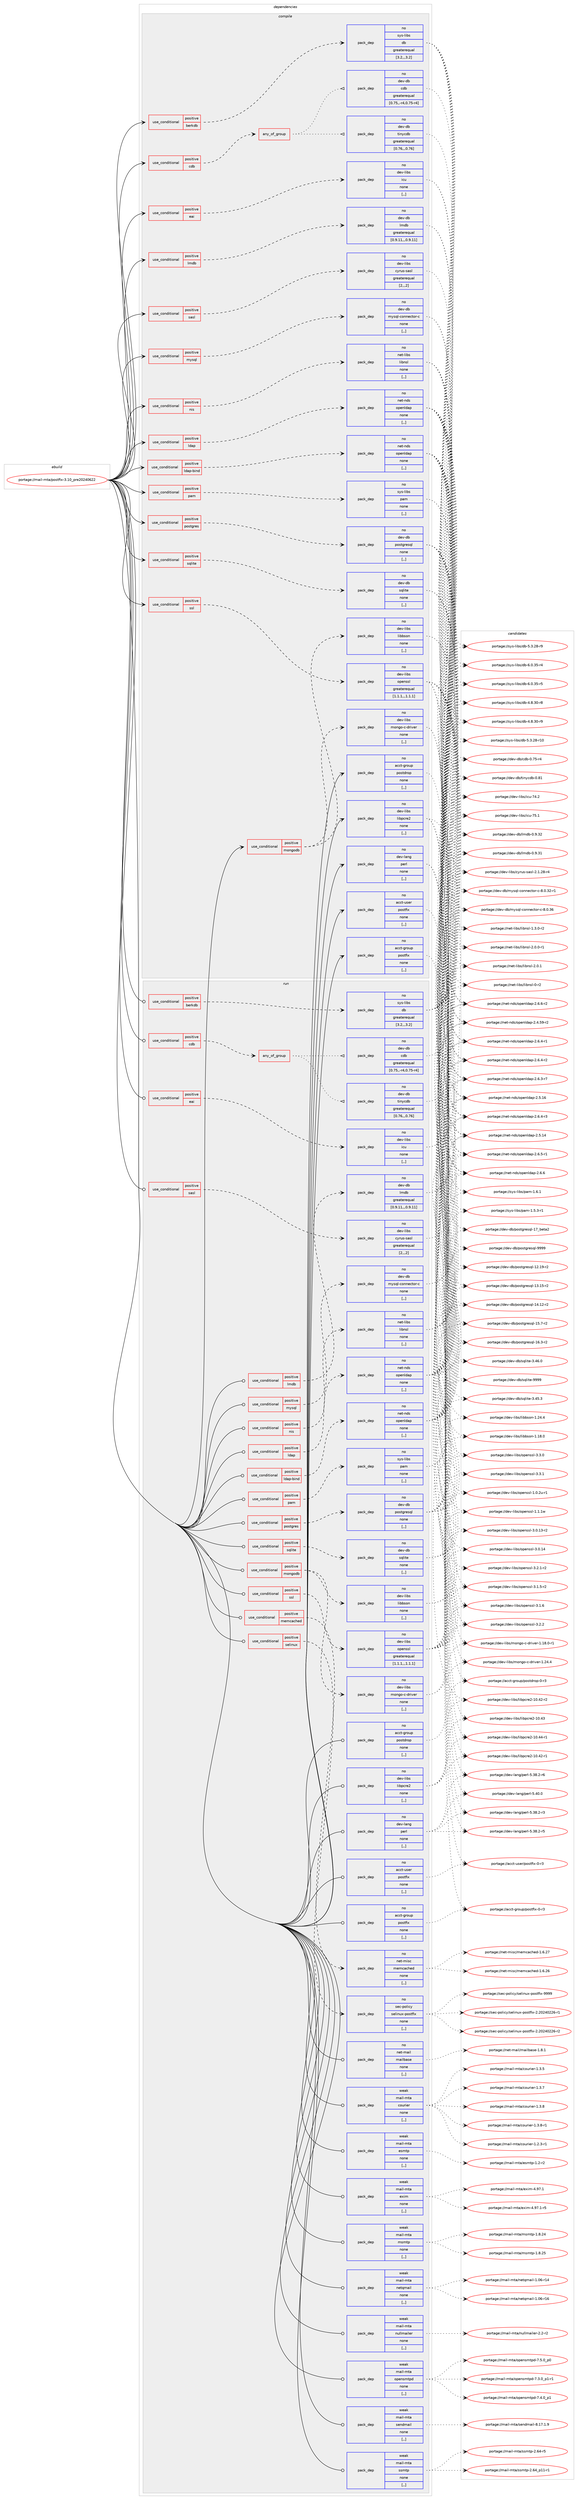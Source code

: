 digraph prolog {

# *************
# Graph options
# *************

newrank=true;
concentrate=true;
compound=true;
graph [rankdir=LR,fontname=Helvetica,fontsize=10,ranksep=1.5];#, ranksep=2.5, nodesep=0.2];
edge  [arrowhead=vee];
node  [fontname=Helvetica,fontsize=10];

# **********
# The ebuild
# **********

subgraph cluster_leftcol {
color=gray;
rank=same;
label=<<i>ebuild</i>>;
id [label="portage://mail-mta/postfix-3.10_pre20240622", color=red, width=4, href="../mail-mta/postfix-3.10_pre20240622.svg"];
}

# ****************
# The dependencies
# ****************

subgraph cluster_midcol {
color=gray;
label=<<i>dependencies</i>>;
subgraph cluster_compile {
fillcolor="#eeeeee";
style=filled;
label=<<i>compile</i>>;
subgraph cond69077 {
dependency274897 [label=<<TABLE BORDER="0" CELLBORDER="1" CELLSPACING="0" CELLPADDING="4"><TR><TD ROWSPAN="3" CELLPADDING="10">use_conditional</TD></TR><TR><TD>positive</TD></TR><TR><TD>berkdb</TD></TR></TABLE>>, shape=none, color=red];
subgraph pack203564 {
dependency274898 [label=<<TABLE BORDER="0" CELLBORDER="1" CELLSPACING="0" CELLPADDING="4" WIDTH="220"><TR><TD ROWSPAN="6" CELLPADDING="30">pack_dep</TD></TR><TR><TD WIDTH="110">no</TD></TR><TR><TD>sys-libs</TD></TR><TR><TD>db</TD></TR><TR><TD>greaterequal</TD></TR><TR><TD>[3.2,,,3.2]</TD></TR></TABLE>>, shape=none, color=blue];
}
dependency274897:e -> dependency274898:w [weight=20,style="dashed",arrowhead="vee"];
}
id:e -> dependency274897:w [weight=20,style="solid",arrowhead="vee"];
subgraph cond69078 {
dependency274899 [label=<<TABLE BORDER="0" CELLBORDER="1" CELLSPACING="0" CELLPADDING="4"><TR><TD ROWSPAN="3" CELLPADDING="10">use_conditional</TD></TR><TR><TD>positive</TD></TR><TR><TD>cdb</TD></TR></TABLE>>, shape=none, color=red];
subgraph any2103 {
dependency274900 [label=<<TABLE BORDER="0" CELLBORDER="1" CELLSPACING="0" CELLPADDING="4"><TR><TD CELLPADDING="10">any_of_group</TD></TR></TABLE>>, shape=none, color=red];subgraph pack203565 {
dependency274901 [label=<<TABLE BORDER="0" CELLBORDER="1" CELLSPACING="0" CELLPADDING="4" WIDTH="220"><TR><TD ROWSPAN="6" CELLPADDING="30">pack_dep</TD></TR><TR><TD WIDTH="110">no</TD></TR><TR><TD>dev-db</TD></TR><TR><TD>tinycdb</TD></TR><TR><TD>greaterequal</TD></TR><TR><TD>[0.76,,,0.76]</TD></TR></TABLE>>, shape=none, color=blue];
}
dependency274900:e -> dependency274901:w [weight=20,style="dotted",arrowhead="oinv"];
subgraph pack203566 {
dependency274902 [label=<<TABLE BORDER="0" CELLBORDER="1" CELLSPACING="0" CELLPADDING="4" WIDTH="220"><TR><TD ROWSPAN="6" CELLPADDING="30">pack_dep</TD></TR><TR><TD WIDTH="110">no</TD></TR><TR><TD>dev-db</TD></TR><TR><TD>cdb</TD></TR><TR><TD>greaterequal</TD></TR><TR><TD>[0.75,,-r4,0.75-r4]</TD></TR></TABLE>>, shape=none, color=blue];
}
dependency274900:e -> dependency274902:w [weight=20,style="dotted",arrowhead="oinv"];
}
dependency274899:e -> dependency274900:w [weight=20,style="dashed",arrowhead="vee"];
}
id:e -> dependency274899:w [weight=20,style="solid",arrowhead="vee"];
subgraph cond69079 {
dependency274903 [label=<<TABLE BORDER="0" CELLBORDER="1" CELLSPACING="0" CELLPADDING="4"><TR><TD ROWSPAN="3" CELLPADDING="10">use_conditional</TD></TR><TR><TD>positive</TD></TR><TR><TD>eai</TD></TR></TABLE>>, shape=none, color=red];
subgraph pack203567 {
dependency274904 [label=<<TABLE BORDER="0" CELLBORDER="1" CELLSPACING="0" CELLPADDING="4" WIDTH="220"><TR><TD ROWSPAN="6" CELLPADDING="30">pack_dep</TD></TR><TR><TD WIDTH="110">no</TD></TR><TR><TD>dev-libs</TD></TR><TR><TD>icu</TD></TR><TR><TD>none</TD></TR><TR><TD>[,,]</TD></TR></TABLE>>, shape=none, color=blue];
}
dependency274903:e -> dependency274904:w [weight=20,style="dashed",arrowhead="vee"];
}
id:e -> dependency274903:w [weight=20,style="solid",arrowhead="vee"];
subgraph cond69080 {
dependency274905 [label=<<TABLE BORDER="0" CELLBORDER="1" CELLSPACING="0" CELLPADDING="4"><TR><TD ROWSPAN="3" CELLPADDING="10">use_conditional</TD></TR><TR><TD>positive</TD></TR><TR><TD>ldap</TD></TR></TABLE>>, shape=none, color=red];
subgraph pack203568 {
dependency274906 [label=<<TABLE BORDER="0" CELLBORDER="1" CELLSPACING="0" CELLPADDING="4" WIDTH="220"><TR><TD ROWSPAN="6" CELLPADDING="30">pack_dep</TD></TR><TR><TD WIDTH="110">no</TD></TR><TR><TD>net-nds</TD></TR><TR><TD>openldap</TD></TR><TR><TD>none</TD></TR><TR><TD>[,,]</TD></TR></TABLE>>, shape=none, color=blue];
}
dependency274905:e -> dependency274906:w [weight=20,style="dashed",arrowhead="vee"];
}
id:e -> dependency274905:w [weight=20,style="solid",arrowhead="vee"];
subgraph cond69081 {
dependency274907 [label=<<TABLE BORDER="0" CELLBORDER="1" CELLSPACING="0" CELLPADDING="4"><TR><TD ROWSPAN="3" CELLPADDING="10">use_conditional</TD></TR><TR><TD>positive</TD></TR><TR><TD>ldap-bind</TD></TR></TABLE>>, shape=none, color=red];
subgraph pack203569 {
dependency274908 [label=<<TABLE BORDER="0" CELLBORDER="1" CELLSPACING="0" CELLPADDING="4" WIDTH="220"><TR><TD ROWSPAN="6" CELLPADDING="30">pack_dep</TD></TR><TR><TD WIDTH="110">no</TD></TR><TR><TD>net-nds</TD></TR><TR><TD>openldap</TD></TR><TR><TD>none</TD></TR><TR><TD>[,,]</TD></TR></TABLE>>, shape=none, color=blue];
}
dependency274907:e -> dependency274908:w [weight=20,style="dashed",arrowhead="vee"];
}
id:e -> dependency274907:w [weight=20,style="solid",arrowhead="vee"];
subgraph cond69082 {
dependency274909 [label=<<TABLE BORDER="0" CELLBORDER="1" CELLSPACING="0" CELLPADDING="4"><TR><TD ROWSPAN="3" CELLPADDING="10">use_conditional</TD></TR><TR><TD>positive</TD></TR><TR><TD>lmdb</TD></TR></TABLE>>, shape=none, color=red];
subgraph pack203570 {
dependency274910 [label=<<TABLE BORDER="0" CELLBORDER="1" CELLSPACING="0" CELLPADDING="4" WIDTH="220"><TR><TD ROWSPAN="6" CELLPADDING="30">pack_dep</TD></TR><TR><TD WIDTH="110">no</TD></TR><TR><TD>dev-db</TD></TR><TR><TD>lmdb</TD></TR><TR><TD>greaterequal</TD></TR><TR><TD>[0.9.11,,,0.9.11]</TD></TR></TABLE>>, shape=none, color=blue];
}
dependency274909:e -> dependency274910:w [weight=20,style="dashed",arrowhead="vee"];
}
id:e -> dependency274909:w [weight=20,style="solid",arrowhead="vee"];
subgraph cond69083 {
dependency274911 [label=<<TABLE BORDER="0" CELLBORDER="1" CELLSPACING="0" CELLPADDING="4"><TR><TD ROWSPAN="3" CELLPADDING="10">use_conditional</TD></TR><TR><TD>positive</TD></TR><TR><TD>mongodb</TD></TR></TABLE>>, shape=none, color=red];
subgraph pack203571 {
dependency274912 [label=<<TABLE BORDER="0" CELLBORDER="1" CELLSPACING="0" CELLPADDING="4" WIDTH="220"><TR><TD ROWSPAN="6" CELLPADDING="30">pack_dep</TD></TR><TR><TD WIDTH="110">no</TD></TR><TR><TD>dev-libs</TD></TR><TR><TD>mongo-c-driver</TD></TR><TR><TD>none</TD></TR><TR><TD>[,,]</TD></TR></TABLE>>, shape=none, color=blue];
}
dependency274911:e -> dependency274912:w [weight=20,style="dashed",arrowhead="vee"];
subgraph pack203572 {
dependency274913 [label=<<TABLE BORDER="0" CELLBORDER="1" CELLSPACING="0" CELLPADDING="4" WIDTH="220"><TR><TD ROWSPAN="6" CELLPADDING="30">pack_dep</TD></TR><TR><TD WIDTH="110">no</TD></TR><TR><TD>dev-libs</TD></TR><TR><TD>libbson</TD></TR><TR><TD>none</TD></TR><TR><TD>[,,]</TD></TR></TABLE>>, shape=none, color=blue];
}
dependency274911:e -> dependency274913:w [weight=20,style="dashed",arrowhead="vee"];
}
id:e -> dependency274911:w [weight=20,style="solid",arrowhead="vee"];
subgraph cond69084 {
dependency274914 [label=<<TABLE BORDER="0" CELLBORDER="1" CELLSPACING="0" CELLPADDING="4"><TR><TD ROWSPAN="3" CELLPADDING="10">use_conditional</TD></TR><TR><TD>positive</TD></TR><TR><TD>mysql</TD></TR></TABLE>>, shape=none, color=red];
subgraph pack203573 {
dependency274915 [label=<<TABLE BORDER="0" CELLBORDER="1" CELLSPACING="0" CELLPADDING="4" WIDTH="220"><TR><TD ROWSPAN="6" CELLPADDING="30">pack_dep</TD></TR><TR><TD WIDTH="110">no</TD></TR><TR><TD>dev-db</TD></TR><TR><TD>mysql-connector-c</TD></TR><TR><TD>none</TD></TR><TR><TD>[,,]</TD></TR></TABLE>>, shape=none, color=blue];
}
dependency274914:e -> dependency274915:w [weight=20,style="dashed",arrowhead="vee"];
}
id:e -> dependency274914:w [weight=20,style="solid",arrowhead="vee"];
subgraph cond69085 {
dependency274916 [label=<<TABLE BORDER="0" CELLBORDER="1" CELLSPACING="0" CELLPADDING="4"><TR><TD ROWSPAN="3" CELLPADDING="10">use_conditional</TD></TR><TR><TD>positive</TD></TR><TR><TD>nis</TD></TR></TABLE>>, shape=none, color=red];
subgraph pack203574 {
dependency274917 [label=<<TABLE BORDER="0" CELLBORDER="1" CELLSPACING="0" CELLPADDING="4" WIDTH="220"><TR><TD ROWSPAN="6" CELLPADDING="30">pack_dep</TD></TR><TR><TD WIDTH="110">no</TD></TR><TR><TD>net-libs</TD></TR><TR><TD>libnsl</TD></TR><TR><TD>none</TD></TR><TR><TD>[,,]</TD></TR></TABLE>>, shape=none, color=blue];
}
dependency274916:e -> dependency274917:w [weight=20,style="dashed",arrowhead="vee"];
}
id:e -> dependency274916:w [weight=20,style="solid",arrowhead="vee"];
subgraph cond69086 {
dependency274918 [label=<<TABLE BORDER="0" CELLBORDER="1" CELLSPACING="0" CELLPADDING="4"><TR><TD ROWSPAN="3" CELLPADDING="10">use_conditional</TD></TR><TR><TD>positive</TD></TR><TR><TD>pam</TD></TR></TABLE>>, shape=none, color=red];
subgraph pack203575 {
dependency274919 [label=<<TABLE BORDER="0" CELLBORDER="1" CELLSPACING="0" CELLPADDING="4" WIDTH="220"><TR><TD ROWSPAN="6" CELLPADDING="30">pack_dep</TD></TR><TR><TD WIDTH="110">no</TD></TR><TR><TD>sys-libs</TD></TR><TR><TD>pam</TD></TR><TR><TD>none</TD></TR><TR><TD>[,,]</TD></TR></TABLE>>, shape=none, color=blue];
}
dependency274918:e -> dependency274919:w [weight=20,style="dashed",arrowhead="vee"];
}
id:e -> dependency274918:w [weight=20,style="solid",arrowhead="vee"];
subgraph cond69087 {
dependency274920 [label=<<TABLE BORDER="0" CELLBORDER="1" CELLSPACING="0" CELLPADDING="4"><TR><TD ROWSPAN="3" CELLPADDING="10">use_conditional</TD></TR><TR><TD>positive</TD></TR><TR><TD>postgres</TD></TR></TABLE>>, shape=none, color=red];
subgraph pack203576 {
dependency274921 [label=<<TABLE BORDER="0" CELLBORDER="1" CELLSPACING="0" CELLPADDING="4" WIDTH="220"><TR><TD ROWSPAN="6" CELLPADDING="30">pack_dep</TD></TR><TR><TD WIDTH="110">no</TD></TR><TR><TD>dev-db</TD></TR><TR><TD>postgresql</TD></TR><TR><TD>none</TD></TR><TR><TD>[,,]</TD></TR></TABLE>>, shape=none, color=blue];
}
dependency274920:e -> dependency274921:w [weight=20,style="dashed",arrowhead="vee"];
}
id:e -> dependency274920:w [weight=20,style="solid",arrowhead="vee"];
subgraph cond69088 {
dependency274922 [label=<<TABLE BORDER="0" CELLBORDER="1" CELLSPACING="0" CELLPADDING="4"><TR><TD ROWSPAN="3" CELLPADDING="10">use_conditional</TD></TR><TR><TD>positive</TD></TR><TR><TD>sasl</TD></TR></TABLE>>, shape=none, color=red];
subgraph pack203577 {
dependency274923 [label=<<TABLE BORDER="0" CELLBORDER="1" CELLSPACING="0" CELLPADDING="4" WIDTH="220"><TR><TD ROWSPAN="6" CELLPADDING="30">pack_dep</TD></TR><TR><TD WIDTH="110">no</TD></TR><TR><TD>dev-libs</TD></TR><TR><TD>cyrus-sasl</TD></TR><TR><TD>greaterequal</TD></TR><TR><TD>[2,,,2]</TD></TR></TABLE>>, shape=none, color=blue];
}
dependency274922:e -> dependency274923:w [weight=20,style="dashed",arrowhead="vee"];
}
id:e -> dependency274922:w [weight=20,style="solid",arrowhead="vee"];
subgraph cond69089 {
dependency274924 [label=<<TABLE BORDER="0" CELLBORDER="1" CELLSPACING="0" CELLPADDING="4"><TR><TD ROWSPAN="3" CELLPADDING="10">use_conditional</TD></TR><TR><TD>positive</TD></TR><TR><TD>sqlite</TD></TR></TABLE>>, shape=none, color=red];
subgraph pack203578 {
dependency274925 [label=<<TABLE BORDER="0" CELLBORDER="1" CELLSPACING="0" CELLPADDING="4" WIDTH="220"><TR><TD ROWSPAN="6" CELLPADDING="30">pack_dep</TD></TR><TR><TD WIDTH="110">no</TD></TR><TR><TD>dev-db</TD></TR><TR><TD>sqlite</TD></TR><TR><TD>none</TD></TR><TR><TD>[,,]</TD></TR></TABLE>>, shape=none, color=blue];
}
dependency274924:e -> dependency274925:w [weight=20,style="dashed",arrowhead="vee"];
}
id:e -> dependency274924:w [weight=20,style="solid",arrowhead="vee"];
subgraph cond69090 {
dependency274926 [label=<<TABLE BORDER="0" CELLBORDER="1" CELLSPACING="0" CELLPADDING="4"><TR><TD ROWSPAN="3" CELLPADDING="10">use_conditional</TD></TR><TR><TD>positive</TD></TR><TR><TD>ssl</TD></TR></TABLE>>, shape=none, color=red];
subgraph pack203579 {
dependency274927 [label=<<TABLE BORDER="0" CELLBORDER="1" CELLSPACING="0" CELLPADDING="4" WIDTH="220"><TR><TD ROWSPAN="6" CELLPADDING="30">pack_dep</TD></TR><TR><TD WIDTH="110">no</TD></TR><TR><TD>dev-libs</TD></TR><TR><TD>openssl</TD></TR><TR><TD>greaterequal</TD></TR><TR><TD>[1.1.1,,,1.1.1]</TD></TR></TABLE>>, shape=none, color=blue];
}
dependency274926:e -> dependency274927:w [weight=20,style="dashed",arrowhead="vee"];
}
id:e -> dependency274926:w [weight=20,style="solid",arrowhead="vee"];
subgraph pack203580 {
dependency274928 [label=<<TABLE BORDER="0" CELLBORDER="1" CELLSPACING="0" CELLPADDING="4" WIDTH="220"><TR><TD ROWSPAN="6" CELLPADDING="30">pack_dep</TD></TR><TR><TD WIDTH="110">no</TD></TR><TR><TD>acct-group</TD></TR><TR><TD>postdrop</TD></TR><TR><TD>none</TD></TR><TR><TD>[,,]</TD></TR></TABLE>>, shape=none, color=blue];
}
id:e -> dependency274928:w [weight=20,style="solid",arrowhead="vee"];
subgraph pack203581 {
dependency274929 [label=<<TABLE BORDER="0" CELLBORDER="1" CELLSPACING="0" CELLPADDING="4" WIDTH="220"><TR><TD ROWSPAN="6" CELLPADDING="30">pack_dep</TD></TR><TR><TD WIDTH="110">no</TD></TR><TR><TD>acct-group</TD></TR><TR><TD>postfix</TD></TR><TR><TD>none</TD></TR><TR><TD>[,,]</TD></TR></TABLE>>, shape=none, color=blue];
}
id:e -> dependency274929:w [weight=20,style="solid",arrowhead="vee"];
subgraph pack203582 {
dependency274930 [label=<<TABLE BORDER="0" CELLBORDER="1" CELLSPACING="0" CELLPADDING="4" WIDTH="220"><TR><TD ROWSPAN="6" CELLPADDING="30">pack_dep</TD></TR><TR><TD WIDTH="110">no</TD></TR><TR><TD>acct-user</TD></TR><TR><TD>postfix</TD></TR><TR><TD>none</TD></TR><TR><TD>[,,]</TD></TR></TABLE>>, shape=none, color=blue];
}
id:e -> dependency274930:w [weight=20,style="solid",arrowhead="vee"];
subgraph pack203583 {
dependency274931 [label=<<TABLE BORDER="0" CELLBORDER="1" CELLSPACING="0" CELLPADDING="4" WIDTH="220"><TR><TD ROWSPAN="6" CELLPADDING="30">pack_dep</TD></TR><TR><TD WIDTH="110">no</TD></TR><TR><TD>dev-lang</TD></TR><TR><TD>perl</TD></TR><TR><TD>none</TD></TR><TR><TD>[,,]</TD></TR></TABLE>>, shape=none, color=blue];
}
id:e -> dependency274931:w [weight=20,style="solid",arrowhead="vee"];
subgraph pack203584 {
dependency274932 [label=<<TABLE BORDER="0" CELLBORDER="1" CELLSPACING="0" CELLPADDING="4" WIDTH="220"><TR><TD ROWSPAN="6" CELLPADDING="30">pack_dep</TD></TR><TR><TD WIDTH="110">no</TD></TR><TR><TD>dev-libs</TD></TR><TR><TD>libpcre2</TD></TR><TR><TD>none</TD></TR><TR><TD>[,,]</TD></TR></TABLE>>, shape=none, color=blue];
}
id:e -> dependency274932:w [weight=20,style="solid",arrowhead="vee"];
}
subgraph cluster_compileandrun {
fillcolor="#eeeeee";
style=filled;
label=<<i>compile and run</i>>;
}
subgraph cluster_run {
fillcolor="#eeeeee";
style=filled;
label=<<i>run</i>>;
subgraph cond69091 {
dependency274933 [label=<<TABLE BORDER="0" CELLBORDER="1" CELLSPACING="0" CELLPADDING="4"><TR><TD ROWSPAN="3" CELLPADDING="10">use_conditional</TD></TR><TR><TD>positive</TD></TR><TR><TD>berkdb</TD></TR></TABLE>>, shape=none, color=red];
subgraph pack203585 {
dependency274934 [label=<<TABLE BORDER="0" CELLBORDER="1" CELLSPACING="0" CELLPADDING="4" WIDTH="220"><TR><TD ROWSPAN="6" CELLPADDING="30">pack_dep</TD></TR><TR><TD WIDTH="110">no</TD></TR><TR><TD>sys-libs</TD></TR><TR><TD>db</TD></TR><TR><TD>greaterequal</TD></TR><TR><TD>[3.2,,,3.2]</TD></TR></TABLE>>, shape=none, color=blue];
}
dependency274933:e -> dependency274934:w [weight=20,style="dashed",arrowhead="vee"];
}
id:e -> dependency274933:w [weight=20,style="solid",arrowhead="odot"];
subgraph cond69092 {
dependency274935 [label=<<TABLE BORDER="0" CELLBORDER="1" CELLSPACING="0" CELLPADDING="4"><TR><TD ROWSPAN="3" CELLPADDING="10">use_conditional</TD></TR><TR><TD>positive</TD></TR><TR><TD>cdb</TD></TR></TABLE>>, shape=none, color=red];
subgraph any2104 {
dependency274936 [label=<<TABLE BORDER="0" CELLBORDER="1" CELLSPACING="0" CELLPADDING="4"><TR><TD CELLPADDING="10">any_of_group</TD></TR></TABLE>>, shape=none, color=red];subgraph pack203586 {
dependency274937 [label=<<TABLE BORDER="0" CELLBORDER="1" CELLSPACING="0" CELLPADDING="4" WIDTH="220"><TR><TD ROWSPAN="6" CELLPADDING="30">pack_dep</TD></TR><TR><TD WIDTH="110">no</TD></TR><TR><TD>dev-db</TD></TR><TR><TD>tinycdb</TD></TR><TR><TD>greaterequal</TD></TR><TR><TD>[0.76,,,0.76]</TD></TR></TABLE>>, shape=none, color=blue];
}
dependency274936:e -> dependency274937:w [weight=20,style="dotted",arrowhead="oinv"];
subgraph pack203587 {
dependency274938 [label=<<TABLE BORDER="0" CELLBORDER="1" CELLSPACING="0" CELLPADDING="4" WIDTH="220"><TR><TD ROWSPAN="6" CELLPADDING="30">pack_dep</TD></TR><TR><TD WIDTH="110">no</TD></TR><TR><TD>dev-db</TD></TR><TR><TD>cdb</TD></TR><TR><TD>greaterequal</TD></TR><TR><TD>[0.75,,-r4,0.75-r4]</TD></TR></TABLE>>, shape=none, color=blue];
}
dependency274936:e -> dependency274938:w [weight=20,style="dotted",arrowhead="oinv"];
}
dependency274935:e -> dependency274936:w [weight=20,style="dashed",arrowhead="vee"];
}
id:e -> dependency274935:w [weight=20,style="solid",arrowhead="odot"];
subgraph cond69093 {
dependency274939 [label=<<TABLE BORDER="0" CELLBORDER="1" CELLSPACING="0" CELLPADDING="4"><TR><TD ROWSPAN="3" CELLPADDING="10">use_conditional</TD></TR><TR><TD>positive</TD></TR><TR><TD>eai</TD></TR></TABLE>>, shape=none, color=red];
subgraph pack203588 {
dependency274940 [label=<<TABLE BORDER="0" CELLBORDER="1" CELLSPACING="0" CELLPADDING="4" WIDTH="220"><TR><TD ROWSPAN="6" CELLPADDING="30">pack_dep</TD></TR><TR><TD WIDTH="110">no</TD></TR><TR><TD>dev-libs</TD></TR><TR><TD>icu</TD></TR><TR><TD>none</TD></TR><TR><TD>[,,]</TD></TR></TABLE>>, shape=none, color=blue];
}
dependency274939:e -> dependency274940:w [weight=20,style="dashed",arrowhead="vee"];
}
id:e -> dependency274939:w [weight=20,style="solid",arrowhead="odot"];
subgraph cond69094 {
dependency274941 [label=<<TABLE BORDER="0" CELLBORDER="1" CELLSPACING="0" CELLPADDING="4"><TR><TD ROWSPAN="3" CELLPADDING="10">use_conditional</TD></TR><TR><TD>positive</TD></TR><TR><TD>ldap</TD></TR></TABLE>>, shape=none, color=red];
subgraph pack203589 {
dependency274942 [label=<<TABLE BORDER="0" CELLBORDER="1" CELLSPACING="0" CELLPADDING="4" WIDTH="220"><TR><TD ROWSPAN="6" CELLPADDING="30">pack_dep</TD></TR><TR><TD WIDTH="110">no</TD></TR><TR><TD>net-nds</TD></TR><TR><TD>openldap</TD></TR><TR><TD>none</TD></TR><TR><TD>[,,]</TD></TR></TABLE>>, shape=none, color=blue];
}
dependency274941:e -> dependency274942:w [weight=20,style="dashed",arrowhead="vee"];
}
id:e -> dependency274941:w [weight=20,style="solid",arrowhead="odot"];
subgraph cond69095 {
dependency274943 [label=<<TABLE BORDER="0" CELLBORDER="1" CELLSPACING="0" CELLPADDING="4"><TR><TD ROWSPAN="3" CELLPADDING="10">use_conditional</TD></TR><TR><TD>positive</TD></TR><TR><TD>ldap-bind</TD></TR></TABLE>>, shape=none, color=red];
subgraph pack203590 {
dependency274944 [label=<<TABLE BORDER="0" CELLBORDER="1" CELLSPACING="0" CELLPADDING="4" WIDTH="220"><TR><TD ROWSPAN="6" CELLPADDING="30">pack_dep</TD></TR><TR><TD WIDTH="110">no</TD></TR><TR><TD>net-nds</TD></TR><TR><TD>openldap</TD></TR><TR><TD>none</TD></TR><TR><TD>[,,]</TD></TR></TABLE>>, shape=none, color=blue];
}
dependency274943:e -> dependency274944:w [weight=20,style="dashed",arrowhead="vee"];
}
id:e -> dependency274943:w [weight=20,style="solid",arrowhead="odot"];
subgraph cond69096 {
dependency274945 [label=<<TABLE BORDER="0" CELLBORDER="1" CELLSPACING="0" CELLPADDING="4"><TR><TD ROWSPAN="3" CELLPADDING="10">use_conditional</TD></TR><TR><TD>positive</TD></TR><TR><TD>lmdb</TD></TR></TABLE>>, shape=none, color=red];
subgraph pack203591 {
dependency274946 [label=<<TABLE BORDER="0" CELLBORDER="1" CELLSPACING="0" CELLPADDING="4" WIDTH="220"><TR><TD ROWSPAN="6" CELLPADDING="30">pack_dep</TD></TR><TR><TD WIDTH="110">no</TD></TR><TR><TD>dev-db</TD></TR><TR><TD>lmdb</TD></TR><TR><TD>greaterequal</TD></TR><TR><TD>[0.9.11,,,0.9.11]</TD></TR></TABLE>>, shape=none, color=blue];
}
dependency274945:e -> dependency274946:w [weight=20,style="dashed",arrowhead="vee"];
}
id:e -> dependency274945:w [weight=20,style="solid",arrowhead="odot"];
subgraph cond69097 {
dependency274947 [label=<<TABLE BORDER="0" CELLBORDER="1" CELLSPACING="0" CELLPADDING="4"><TR><TD ROWSPAN="3" CELLPADDING="10">use_conditional</TD></TR><TR><TD>positive</TD></TR><TR><TD>memcached</TD></TR></TABLE>>, shape=none, color=red];
subgraph pack203592 {
dependency274948 [label=<<TABLE BORDER="0" CELLBORDER="1" CELLSPACING="0" CELLPADDING="4" WIDTH="220"><TR><TD ROWSPAN="6" CELLPADDING="30">pack_dep</TD></TR><TR><TD WIDTH="110">no</TD></TR><TR><TD>net-misc</TD></TR><TR><TD>memcached</TD></TR><TR><TD>none</TD></TR><TR><TD>[,,]</TD></TR></TABLE>>, shape=none, color=blue];
}
dependency274947:e -> dependency274948:w [weight=20,style="dashed",arrowhead="vee"];
}
id:e -> dependency274947:w [weight=20,style="solid",arrowhead="odot"];
subgraph cond69098 {
dependency274949 [label=<<TABLE BORDER="0" CELLBORDER="1" CELLSPACING="0" CELLPADDING="4"><TR><TD ROWSPAN="3" CELLPADDING="10">use_conditional</TD></TR><TR><TD>positive</TD></TR><TR><TD>mongodb</TD></TR></TABLE>>, shape=none, color=red];
subgraph pack203593 {
dependency274950 [label=<<TABLE BORDER="0" CELLBORDER="1" CELLSPACING="0" CELLPADDING="4" WIDTH="220"><TR><TD ROWSPAN="6" CELLPADDING="30">pack_dep</TD></TR><TR><TD WIDTH="110">no</TD></TR><TR><TD>dev-libs</TD></TR><TR><TD>mongo-c-driver</TD></TR><TR><TD>none</TD></TR><TR><TD>[,,]</TD></TR></TABLE>>, shape=none, color=blue];
}
dependency274949:e -> dependency274950:w [weight=20,style="dashed",arrowhead="vee"];
subgraph pack203594 {
dependency274951 [label=<<TABLE BORDER="0" CELLBORDER="1" CELLSPACING="0" CELLPADDING="4" WIDTH="220"><TR><TD ROWSPAN="6" CELLPADDING="30">pack_dep</TD></TR><TR><TD WIDTH="110">no</TD></TR><TR><TD>dev-libs</TD></TR><TR><TD>libbson</TD></TR><TR><TD>none</TD></TR><TR><TD>[,,]</TD></TR></TABLE>>, shape=none, color=blue];
}
dependency274949:e -> dependency274951:w [weight=20,style="dashed",arrowhead="vee"];
}
id:e -> dependency274949:w [weight=20,style="solid",arrowhead="odot"];
subgraph cond69099 {
dependency274952 [label=<<TABLE BORDER="0" CELLBORDER="1" CELLSPACING="0" CELLPADDING="4"><TR><TD ROWSPAN="3" CELLPADDING="10">use_conditional</TD></TR><TR><TD>positive</TD></TR><TR><TD>mysql</TD></TR></TABLE>>, shape=none, color=red];
subgraph pack203595 {
dependency274953 [label=<<TABLE BORDER="0" CELLBORDER="1" CELLSPACING="0" CELLPADDING="4" WIDTH="220"><TR><TD ROWSPAN="6" CELLPADDING="30">pack_dep</TD></TR><TR><TD WIDTH="110">no</TD></TR><TR><TD>dev-db</TD></TR><TR><TD>mysql-connector-c</TD></TR><TR><TD>none</TD></TR><TR><TD>[,,]</TD></TR></TABLE>>, shape=none, color=blue];
}
dependency274952:e -> dependency274953:w [weight=20,style="dashed",arrowhead="vee"];
}
id:e -> dependency274952:w [weight=20,style="solid",arrowhead="odot"];
subgraph cond69100 {
dependency274954 [label=<<TABLE BORDER="0" CELLBORDER="1" CELLSPACING="0" CELLPADDING="4"><TR><TD ROWSPAN="3" CELLPADDING="10">use_conditional</TD></TR><TR><TD>positive</TD></TR><TR><TD>nis</TD></TR></TABLE>>, shape=none, color=red];
subgraph pack203596 {
dependency274955 [label=<<TABLE BORDER="0" CELLBORDER="1" CELLSPACING="0" CELLPADDING="4" WIDTH="220"><TR><TD ROWSPAN="6" CELLPADDING="30">pack_dep</TD></TR><TR><TD WIDTH="110">no</TD></TR><TR><TD>net-libs</TD></TR><TR><TD>libnsl</TD></TR><TR><TD>none</TD></TR><TR><TD>[,,]</TD></TR></TABLE>>, shape=none, color=blue];
}
dependency274954:e -> dependency274955:w [weight=20,style="dashed",arrowhead="vee"];
}
id:e -> dependency274954:w [weight=20,style="solid",arrowhead="odot"];
subgraph cond69101 {
dependency274956 [label=<<TABLE BORDER="0" CELLBORDER="1" CELLSPACING="0" CELLPADDING="4"><TR><TD ROWSPAN="3" CELLPADDING="10">use_conditional</TD></TR><TR><TD>positive</TD></TR><TR><TD>pam</TD></TR></TABLE>>, shape=none, color=red];
subgraph pack203597 {
dependency274957 [label=<<TABLE BORDER="0" CELLBORDER="1" CELLSPACING="0" CELLPADDING="4" WIDTH="220"><TR><TD ROWSPAN="6" CELLPADDING="30">pack_dep</TD></TR><TR><TD WIDTH="110">no</TD></TR><TR><TD>sys-libs</TD></TR><TR><TD>pam</TD></TR><TR><TD>none</TD></TR><TR><TD>[,,]</TD></TR></TABLE>>, shape=none, color=blue];
}
dependency274956:e -> dependency274957:w [weight=20,style="dashed",arrowhead="vee"];
}
id:e -> dependency274956:w [weight=20,style="solid",arrowhead="odot"];
subgraph cond69102 {
dependency274958 [label=<<TABLE BORDER="0" CELLBORDER="1" CELLSPACING="0" CELLPADDING="4"><TR><TD ROWSPAN="3" CELLPADDING="10">use_conditional</TD></TR><TR><TD>positive</TD></TR><TR><TD>postgres</TD></TR></TABLE>>, shape=none, color=red];
subgraph pack203598 {
dependency274959 [label=<<TABLE BORDER="0" CELLBORDER="1" CELLSPACING="0" CELLPADDING="4" WIDTH="220"><TR><TD ROWSPAN="6" CELLPADDING="30">pack_dep</TD></TR><TR><TD WIDTH="110">no</TD></TR><TR><TD>dev-db</TD></TR><TR><TD>postgresql</TD></TR><TR><TD>none</TD></TR><TR><TD>[,,]</TD></TR></TABLE>>, shape=none, color=blue];
}
dependency274958:e -> dependency274959:w [weight=20,style="dashed",arrowhead="vee"];
}
id:e -> dependency274958:w [weight=20,style="solid",arrowhead="odot"];
subgraph cond69103 {
dependency274960 [label=<<TABLE BORDER="0" CELLBORDER="1" CELLSPACING="0" CELLPADDING="4"><TR><TD ROWSPAN="3" CELLPADDING="10">use_conditional</TD></TR><TR><TD>positive</TD></TR><TR><TD>sasl</TD></TR></TABLE>>, shape=none, color=red];
subgraph pack203599 {
dependency274961 [label=<<TABLE BORDER="0" CELLBORDER="1" CELLSPACING="0" CELLPADDING="4" WIDTH="220"><TR><TD ROWSPAN="6" CELLPADDING="30">pack_dep</TD></TR><TR><TD WIDTH="110">no</TD></TR><TR><TD>dev-libs</TD></TR><TR><TD>cyrus-sasl</TD></TR><TR><TD>greaterequal</TD></TR><TR><TD>[2,,,2]</TD></TR></TABLE>>, shape=none, color=blue];
}
dependency274960:e -> dependency274961:w [weight=20,style="dashed",arrowhead="vee"];
}
id:e -> dependency274960:w [weight=20,style="solid",arrowhead="odot"];
subgraph cond69104 {
dependency274962 [label=<<TABLE BORDER="0" CELLBORDER="1" CELLSPACING="0" CELLPADDING="4"><TR><TD ROWSPAN="3" CELLPADDING="10">use_conditional</TD></TR><TR><TD>positive</TD></TR><TR><TD>selinux</TD></TR></TABLE>>, shape=none, color=red];
subgraph pack203600 {
dependency274963 [label=<<TABLE BORDER="0" CELLBORDER="1" CELLSPACING="0" CELLPADDING="4" WIDTH="220"><TR><TD ROWSPAN="6" CELLPADDING="30">pack_dep</TD></TR><TR><TD WIDTH="110">no</TD></TR><TR><TD>sec-policy</TD></TR><TR><TD>selinux-postfix</TD></TR><TR><TD>none</TD></TR><TR><TD>[,,]</TD></TR></TABLE>>, shape=none, color=blue];
}
dependency274962:e -> dependency274963:w [weight=20,style="dashed",arrowhead="vee"];
}
id:e -> dependency274962:w [weight=20,style="solid",arrowhead="odot"];
subgraph cond69105 {
dependency274964 [label=<<TABLE BORDER="0" CELLBORDER="1" CELLSPACING="0" CELLPADDING="4"><TR><TD ROWSPAN="3" CELLPADDING="10">use_conditional</TD></TR><TR><TD>positive</TD></TR><TR><TD>sqlite</TD></TR></TABLE>>, shape=none, color=red];
subgraph pack203601 {
dependency274965 [label=<<TABLE BORDER="0" CELLBORDER="1" CELLSPACING="0" CELLPADDING="4" WIDTH="220"><TR><TD ROWSPAN="6" CELLPADDING="30">pack_dep</TD></TR><TR><TD WIDTH="110">no</TD></TR><TR><TD>dev-db</TD></TR><TR><TD>sqlite</TD></TR><TR><TD>none</TD></TR><TR><TD>[,,]</TD></TR></TABLE>>, shape=none, color=blue];
}
dependency274964:e -> dependency274965:w [weight=20,style="dashed",arrowhead="vee"];
}
id:e -> dependency274964:w [weight=20,style="solid",arrowhead="odot"];
subgraph cond69106 {
dependency274966 [label=<<TABLE BORDER="0" CELLBORDER="1" CELLSPACING="0" CELLPADDING="4"><TR><TD ROWSPAN="3" CELLPADDING="10">use_conditional</TD></TR><TR><TD>positive</TD></TR><TR><TD>ssl</TD></TR></TABLE>>, shape=none, color=red];
subgraph pack203602 {
dependency274967 [label=<<TABLE BORDER="0" CELLBORDER="1" CELLSPACING="0" CELLPADDING="4" WIDTH="220"><TR><TD ROWSPAN="6" CELLPADDING="30">pack_dep</TD></TR><TR><TD WIDTH="110">no</TD></TR><TR><TD>dev-libs</TD></TR><TR><TD>openssl</TD></TR><TR><TD>greaterequal</TD></TR><TR><TD>[1.1.1,,,1.1.1]</TD></TR></TABLE>>, shape=none, color=blue];
}
dependency274966:e -> dependency274967:w [weight=20,style="dashed",arrowhead="vee"];
}
id:e -> dependency274966:w [weight=20,style="solid",arrowhead="odot"];
subgraph pack203603 {
dependency274968 [label=<<TABLE BORDER="0" CELLBORDER="1" CELLSPACING="0" CELLPADDING="4" WIDTH="220"><TR><TD ROWSPAN="6" CELLPADDING="30">pack_dep</TD></TR><TR><TD WIDTH="110">no</TD></TR><TR><TD>acct-group</TD></TR><TR><TD>postdrop</TD></TR><TR><TD>none</TD></TR><TR><TD>[,,]</TD></TR></TABLE>>, shape=none, color=blue];
}
id:e -> dependency274968:w [weight=20,style="solid",arrowhead="odot"];
subgraph pack203604 {
dependency274969 [label=<<TABLE BORDER="0" CELLBORDER="1" CELLSPACING="0" CELLPADDING="4" WIDTH="220"><TR><TD ROWSPAN="6" CELLPADDING="30">pack_dep</TD></TR><TR><TD WIDTH="110">no</TD></TR><TR><TD>acct-group</TD></TR><TR><TD>postfix</TD></TR><TR><TD>none</TD></TR><TR><TD>[,,]</TD></TR></TABLE>>, shape=none, color=blue];
}
id:e -> dependency274969:w [weight=20,style="solid",arrowhead="odot"];
subgraph pack203605 {
dependency274970 [label=<<TABLE BORDER="0" CELLBORDER="1" CELLSPACING="0" CELLPADDING="4" WIDTH="220"><TR><TD ROWSPAN="6" CELLPADDING="30">pack_dep</TD></TR><TR><TD WIDTH="110">no</TD></TR><TR><TD>acct-user</TD></TR><TR><TD>postfix</TD></TR><TR><TD>none</TD></TR><TR><TD>[,,]</TD></TR></TABLE>>, shape=none, color=blue];
}
id:e -> dependency274970:w [weight=20,style="solid",arrowhead="odot"];
subgraph pack203606 {
dependency274971 [label=<<TABLE BORDER="0" CELLBORDER="1" CELLSPACING="0" CELLPADDING="4" WIDTH="220"><TR><TD ROWSPAN="6" CELLPADDING="30">pack_dep</TD></TR><TR><TD WIDTH="110">no</TD></TR><TR><TD>dev-lang</TD></TR><TR><TD>perl</TD></TR><TR><TD>none</TD></TR><TR><TD>[,,]</TD></TR></TABLE>>, shape=none, color=blue];
}
id:e -> dependency274971:w [weight=20,style="solid",arrowhead="odot"];
subgraph pack203607 {
dependency274972 [label=<<TABLE BORDER="0" CELLBORDER="1" CELLSPACING="0" CELLPADDING="4" WIDTH="220"><TR><TD ROWSPAN="6" CELLPADDING="30">pack_dep</TD></TR><TR><TD WIDTH="110">no</TD></TR><TR><TD>dev-libs</TD></TR><TR><TD>libpcre2</TD></TR><TR><TD>none</TD></TR><TR><TD>[,,]</TD></TR></TABLE>>, shape=none, color=blue];
}
id:e -> dependency274972:w [weight=20,style="solid",arrowhead="odot"];
subgraph pack203608 {
dependency274973 [label=<<TABLE BORDER="0" CELLBORDER="1" CELLSPACING="0" CELLPADDING="4" WIDTH="220"><TR><TD ROWSPAN="6" CELLPADDING="30">pack_dep</TD></TR><TR><TD WIDTH="110">no</TD></TR><TR><TD>net-mail</TD></TR><TR><TD>mailbase</TD></TR><TR><TD>none</TD></TR><TR><TD>[,,]</TD></TR></TABLE>>, shape=none, color=blue];
}
id:e -> dependency274973:w [weight=20,style="solid",arrowhead="odot"];
subgraph pack203609 {
dependency274974 [label=<<TABLE BORDER="0" CELLBORDER="1" CELLSPACING="0" CELLPADDING="4" WIDTH="220"><TR><TD ROWSPAN="6" CELLPADDING="30">pack_dep</TD></TR><TR><TD WIDTH="110">weak</TD></TR><TR><TD>mail-mta</TD></TR><TR><TD>courier</TD></TR><TR><TD>none</TD></TR><TR><TD>[,,]</TD></TR></TABLE>>, shape=none, color=blue];
}
id:e -> dependency274974:w [weight=20,style="solid",arrowhead="odot"];
subgraph pack203610 {
dependency274975 [label=<<TABLE BORDER="0" CELLBORDER="1" CELLSPACING="0" CELLPADDING="4" WIDTH="220"><TR><TD ROWSPAN="6" CELLPADDING="30">pack_dep</TD></TR><TR><TD WIDTH="110">weak</TD></TR><TR><TD>mail-mta</TD></TR><TR><TD>esmtp</TD></TR><TR><TD>none</TD></TR><TR><TD>[,,]</TD></TR></TABLE>>, shape=none, color=blue];
}
id:e -> dependency274975:w [weight=20,style="solid",arrowhead="odot"];
subgraph pack203611 {
dependency274976 [label=<<TABLE BORDER="0" CELLBORDER="1" CELLSPACING="0" CELLPADDING="4" WIDTH="220"><TR><TD ROWSPAN="6" CELLPADDING="30">pack_dep</TD></TR><TR><TD WIDTH="110">weak</TD></TR><TR><TD>mail-mta</TD></TR><TR><TD>exim</TD></TR><TR><TD>none</TD></TR><TR><TD>[,,]</TD></TR></TABLE>>, shape=none, color=blue];
}
id:e -> dependency274976:w [weight=20,style="solid",arrowhead="odot"];
subgraph pack203612 {
dependency274977 [label=<<TABLE BORDER="0" CELLBORDER="1" CELLSPACING="0" CELLPADDING="4" WIDTH="220"><TR><TD ROWSPAN="6" CELLPADDING="30">pack_dep</TD></TR><TR><TD WIDTH="110">weak</TD></TR><TR><TD>mail-mta</TD></TR><TR><TD>msmtp</TD></TR><TR><TD>none</TD></TR><TR><TD>[,,]</TD></TR></TABLE>>, shape=none, color=blue];
}
id:e -> dependency274977:w [weight=20,style="solid",arrowhead="odot"];
subgraph pack203613 {
dependency274978 [label=<<TABLE BORDER="0" CELLBORDER="1" CELLSPACING="0" CELLPADDING="4" WIDTH="220"><TR><TD ROWSPAN="6" CELLPADDING="30">pack_dep</TD></TR><TR><TD WIDTH="110">weak</TD></TR><TR><TD>mail-mta</TD></TR><TR><TD>netqmail</TD></TR><TR><TD>none</TD></TR><TR><TD>[,,]</TD></TR></TABLE>>, shape=none, color=blue];
}
id:e -> dependency274978:w [weight=20,style="solid",arrowhead="odot"];
subgraph pack203614 {
dependency274979 [label=<<TABLE BORDER="0" CELLBORDER="1" CELLSPACING="0" CELLPADDING="4" WIDTH="220"><TR><TD ROWSPAN="6" CELLPADDING="30">pack_dep</TD></TR><TR><TD WIDTH="110">weak</TD></TR><TR><TD>mail-mta</TD></TR><TR><TD>nullmailer</TD></TR><TR><TD>none</TD></TR><TR><TD>[,,]</TD></TR></TABLE>>, shape=none, color=blue];
}
id:e -> dependency274979:w [weight=20,style="solid",arrowhead="odot"];
subgraph pack203615 {
dependency274980 [label=<<TABLE BORDER="0" CELLBORDER="1" CELLSPACING="0" CELLPADDING="4" WIDTH="220"><TR><TD ROWSPAN="6" CELLPADDING="30">pack_dep</TD></TR><TR><TD WIDTH="110">weak</TD></TR><TR><TD>mail-mta</TD></TR><TR><TD>opensmtpd</TD></TR><TR><TD>none</TD></TR><TR><TD>[,,]</TD></TR></TABLE>>, shape=none, color=blue];
}
id:e -> dependency274980:w [weight=20,style="solid",arrowhead="odot"];
subgraph pack203616 {
dependency274981 [label=<<TABLE BORDER="0" CELLBORDER="1" CELLSPACING="0" CELLPADDING="4" WIDTH="220"><TR><TD ROWSPAN="6" CELLPADDING="30">pack_dep</TD></TR><TR><TD WIDTH="110">weak</TD></TR><TR><TD>mail-mta</TD></TR><TR><TD>sendmail</TD></TR><TR><TD>none</TD></TR><TR><TD>[,,]</TD></TR></TABLE>>, shape=none, color=blue];
}
id:e -> dependency274981:w [weight=20,style="solid",arrowhead="odot"];
subgraph pack203617 {
dependency274982 [label=<<TABLE BORDER="0" CELLBORDER="1" CELLSPACING="0" CELLPADDING="4" WIDTH="220"><TR><TD ROWSPAN="6" CELLPADDING="30">pack_dep</TD></TR><TR><TD WIDTH="110">weak</TD></TR><TR><TD>mail-mta</TD></TR><TR><TD>ssmtp</TD></TR><TR><TD>none</TD></TR><TR><TD>[,,]</TD></TR></TABLE>>, shape=none, color=blue];
}
id:e -> dependency274982:w [weight=20,style="solid",arrowhead="odot"];
}
}

# **************
# The candidates
# **************

subgraph cluster_choices {
rank=same;
color=gray;
label=<<i>candidates</i>>;

subgraph choice203564 {
color=black;
nodesep=1;
choice11512111545108105981154710098455246564651484511456 [label="portage://sys-libs/db-4.8.30-r8", color=red, width=4,href="../sys-libs/db-4.8.30-r8.svg"];
choice11512111545108105981154710098455246564651484511457 [label="portage://sys-libs/db-4.8.30-r9", color=red, width=4,href="../sys-libs/db-4.8.30-r9.svg"];
choice1151211154510810598115471009845534651465056451144948 [label="portage://sys-libs/db-5.3.28-r10", color=red, width=4,href="../sys-libs/db-5.3.28-r10.svg"];
choice11512111545108105981154710098455346514650564511457 [label="portage://sys-libs/db-5.3.28-r9", color=red, width=4,href="../sys-libs/db-5.3.28-r9.svg"];
choice11512111545108105981154710098455446484651534511452 [label="portage://sys-libs/db-6.0.35-r4", color=red, width=4,href="../sys-libs/db-6.0.35-r4.svg"];
choice11512111545108105981154710098455446484651534511453 [label="portage://sys-libs/db-6.0.35-r5", color=red, width=4,href="../sys-libs/db-6.0.35-r5.svg"];
dependency274898:e -> choice11512111545108105981154710098455246564651484511456:w [style=dotted,weight="100"];
dependency274898:e -> choice11512111545108105981154710098455246564651484511457:w [style=dotted,weight="100"];
dependency274898:e -> choice1151211154510810598115471009845534651465056451144948:w [style=dotted,weight="100"];
dependency274898:e -> choice11512111545108105981154710098455346514650564511457:w [style=dotted,weight="100"];
dependency274898:e -> choice11512111545108105981154710098455446484651534511452:w [style=dotted,weight="100"];
dependency274898:e -> choice11512111545108105981154710098455446484651534511453:w [style=dotted,weight="100"];
}
subgraph choice203565 {
color=black;
nodesep=1;
choice10010111845100984711610511012199100984548465649 [label="portage://dev-db/tinycdb-0.81", color=red, width=4,href="../dev-db/tinycdb-0.81.svg"];
dependency274901:e -> choice10010111845100984711610511012199100984548465649:w [style=dotted,weight="100"];
}
subgraph choice203566 {
color=black;
nodesep=1;
choice100101118451009847991009845484655534511452 [label="portage://dev-db/cdb-0.75-r4", color=red, width=4,href="../dev-db/cdb-0.75-r4.svg"];
dependency274902:e -> choice100101118451009847991009845484655534511452:w [style=dotted,weight="100"];
}
subgraph choice203567 {
color=black;
nodesep=1;
choice100101118451081059811547105991174555524650 [label="portage://dev-libs/icu-74.2", color=red, width=4,href="../dev-libs/icu-74.2.svg"];
choice100101118451081059811547105991174555534649 [label="portage://dev-libs/icu-75.1", color=red, width=4,href="../dev-libs/icu-75.1.svg"];
dependency274904:e -> choice100101118451081059811547105991174555524650:w [style=dotted,weight="100"];
dependency274904:e -> choice100101118451081059811547105991174555534649:w [style=dotted,weight="100"];
}
subgraph choice203568 {
color=black;
nodesep=1;
choice110101116451101001154711111210111010810097112455046524653574511450 [label="portage://net-nds/openldap-2.4.59-r2", color=red, width=4,href="../net-nds/openldap-2.4.59-r2.svg"];
choice11010111645110100115471111121011101081009711245504653464952 [label="portage://net-nds/openldap-2.5.14", color=red, width=4,href="../net-nds/openldap-2.5.14.svg"];
choice11010111645110100115471111121011101081009711245504653464954 [label="portage://net-nds/openldap-2.5.16", color=red, width=4,href="../net-nds/openldap-2.5.16.svg"];
choice1101011164511010011547111112101110108100971124550465446514511455 [label="portage://net-nds/openldap-2.6.3-r7", color=red, width=4,href="../net-nds/openldap-2.6.3-r7.svg"];
choice1101011164511010011547111112101110108100971124550465446524511449 [label="portage://net-nds/openldap-2.6.4-r1", color=red, width=4,href="../net-nds/openldap-2.6.4-r1.svg"];
choice1101011164511010011547111112101110108100971124550465446524511450 [label="portage://net-nds/openldap-2.6.4-r2", color=red, width=4,href="../net-nds/openldap-2.6.4-r2.svg"];
choice1101011164511010011547111112101110108100971124550465446524511451 [label="portage://net-nds/openldap-2.6.4-r3", color=red, width=4,href="../net-nds/openldap-2.6.4-r3.svg"];
choice1101011164511010011547111112101110108100971124550465446534511449 [label="portage://net-nds/openldap-2.6.5-r1", color=red, width=4,href="../net-nds/openldap-2.6.5-r1.svg"];
choice110101116451101001154711111210111010810097112455046544654 [label="portage://net-nds/openldap-2.6.6", color=red, width=4,href="../net-nds/openldap-2.6.6.svg"];
choice1101011164511010011547111112101110108100971124550465446544511450 [label="portage://net-nds/openldap-2.6.6-r2", color=red, width=4,href="../net-nds/openldap-2.6.6-r2.svg"];
dependency274906:e -> choice110101116451101001154711111210111010810097112455046524653574511450:w [style=dotted,weight="100"];
dependency274906:e -> choice11010111645110100115471111121011101081009711245504653464952:w [style=dotted,weight="100"];
dependency274906:e -> choice11010111645110100115471111121011101081009711245504653464954:w [style=dotted,weight="100"];
dependency274906:e -> choice1101011164511010011547111112101110108100971124550465446514511455:w [style=dotted,weight="100"];
dependency274906:e -> choice1101011164511010011547111112101110108100971124550465446524511449:w [style=dotted,weight="100"];
dependency274906:e -> choice1101011164511010011547111112101110108100971124550465446524511450:w [style=dotted,weight="100"];
dependency274906:e -> choice1101011164511010011547111112101110108100971124550465446524511451:w [style=dotted,weight="100"];
dependency274906:e -> choice1101011164511010011547111112101110108100971124550465446534511449:w [style=dotted,weight="100"];
dependency274906:e -> choice110101116451101001154711111210111010810097112455046544654:w [style=dotted,weight="100"];
dependency274906:e -> choice1101011164511010011547111112101110108100971124550465446544511450:w [style=dotted,weight="100"];
}
subgraph choice203569 {
color=black;
nodesep=1;
choice110101116451101001154711111210111010810097112455046524653574511450 [label="portage://net-nds/openldap-2.4.59-r2", color=red, width=4,href="../net-nds/openldap-2.4.59-r2.svg"];
choice11010111645110100115471111121011101081009711245504653464952 [label="portage://net-nds/openldap-2.5.14", color=red, width=4,href="../net-nds/openldap-2.5.14.svg"];
choice11010111645110100115471111121011101081009711245504653464954 [label="portage://net-nds/openldap-2.5.16", color=red, width=4,href="../net-nds/openldap-2.5.16.svg"];
choice1101011164511010011547111112101110108100971124550465446514511455 [label="portage://net-nds/openldap-2.6.3-r7", color=red, width=4,href="../net-nds/openldap-2.6.3-r7.svg"];
choice1101011164511010011547111112101110108100971124550465446524511449 [label="portage://net-nds/openldap-2.6.4-r1", color=red, width=4,href="../net-nds/openldap-2.6.4-r1.svg"];
choice1101011164511010011547111112101110108100971124550465446524511450 [label="portage://net-nds/openldap-2.6.4-r2", color=red, width=4,href="../net-nds/openldap-2.6.4-r2.svg"];
choice1101011164511010011547111112101110108100971124550465446524511451 [label="portage://net-nds/openldap-2.6.4-r3", color=red, width=4,href="../net-nds/openldap-2.6.4-r3.svg"];
choice1101011164511010011547111112101110108100971124550465446534511449 [label="portage://net-nds/openldap-2.6.5-r1", color=red, width=4,href="../net-nds/openldap-2.6.5-r1.svg"];
choice110101116451101001154711111210111010810097112455046544654 [label="portage://net-nds/openldap-2.6.6", color=red, width=4,href="../net-nds/openldap-2.6.6.svg"];
choice1101011164511010011547111112101110108100971124550465446544511450 [label="portage://net-nds/openldap-2.6.6-r2", color=red, width=4,href="../net-nds/openldap-2.6.6-r2.svg"];
dependency274908:e -> choice110101116451101001154711111210111010810097112455046524653574511450:w [style=dotted,weight="100"];
dependency274908:e -> choice11010111645110100115471111121011101081009711245504653464952:w [style=dotted,weight="100"];
dependency274908:e -> choice11010111645110100115471111121011101081009711245504653464954:w [style=dotted,weight="100"];
dependency274908:e -> choice1101011164511010011547111112101110108100971124550465446514511455:w [style=dotted,weight="100"];
dependency274908:e -> choice1101011164511010011547111112101110108100971124550465446524511449:w [style=dotted,weight="100"];
dependency274908:e -> choice1101011164511010011547111112101110108100971124550465446524511450:w [style=dotted,weight="100"];
dependency274908:e -> choice1101011164511010011547111112101110108100971124550465446524511451:w [style=dotted,weight="100"];
dependency274908:e -> choice1101011164511010011547111112101110108100971124550465446534511449:w [style=dotted,weight="100"];
dependency274908:e -> choice110101116451101001154711111210111010810097112455046544654:w [style=dotted,weight="100"];
dependency274908:e -> choice1101011164511010011547111112101110108100971124550465446544511450:w [style=dotted,weight="100"];
}
subgraph choice203570 {
color=black;
nodesep=1;
choice1001011184510098471081091009845484657465149 [label="portage://dev-db/lmdb-0.9.31", color=red, width=4,href="../dev-db/lmdb-0.9.31.svg"];
choice1001011184510098471081091009845484657465150 [label="portage://dev-db/lmdb-0.9.32", color=red, width=4,href="../dev-db/lmdb-0.9.32.svg"];
dependency274910:e -> choice1001011184510098471081091009845484657465149:w [style=dotted,weight="100"];
dependency274910:e -> choice1001011184510098471081091009845484657465150:w [style=dotted,weight="100"];
}
subgraph choice203571 {
color=black;
nodesep=1;
choice100101118451081059811547109111110103111459945100114105118101114454946495646484511449 [label="portage://dev-libs/mongo-c-driver-1.18.0-r1", color=red, width=4,href="../dev-libs/mongo-c-driver-1.18.0-r1.svg"];
choice10010111845108105981154710911111010311145994510011410511810111445494650524652 [label="portage://dev-libs/mongo-c-driver-1.24.4", color=red, width=4,href="../dev-libs/mongo-c-driver-1.24.4.svg"];
dependency274912:e -> choice100101118451081059811547109111110103111459945100114105118101114454946495646484511449:w [style=dotted,weight="100"];
dependency274912:e -> choice10010111845108105981154710911111010311145994510011410511810111445494650524652:w [style=dotted,weight="100"];
}
subgraph choice203572 {
color=black;
nodesep=1;
choice100101118451081059811547108105989811511111045494649564648 [label="portage://dev-libs/libbson-1.18.0", color=red, width=4,href="../dev-libs/libbson-1.18.0.svg"];
choice100101118451081059811547108105989811511111045494650524652 [label="portage://dev-libs/libbson-1.24.4", color=red, width=4,href="../dev-libs/libbson-1.24.4.svg"];
dependency274913:e -> choice100101118451081059811547108105989811511111045494649564648:w [style=dotted,weight="100"];
dependency274913:e -> choice100101118451081059811547108105989811511111045494650524652:w [style=dotted,weight="100"];
}
subgraph choice203573 {
color=black;
nodesep=1;
choice1001011184510098471091211151131084599111110110101991161111144599455646484651504511449 [label="portage://dev-db/mysql-connector-c-8.0.32-r1", color=red, width=4,href="../dev-db/mysql-connector-c-8.0.32-r1.svg"];
choice100101118451009847109121115113108459911111011010199116111114459945564648465154 [label="portage://dev-db/mysql-connector-c-8.0.36", color=red, width=4,href="../dev-db/mysql-connector-c-8.0.36.svg"];
dependency274915:e -> choice1001011184510098471091211151131084599111110110101991161111144599455646484651504511449:w [style=dotted,weight="100"];
dependency274915:e -> choice100101118451009847109121115113108459911111011010199116111114459945564648465154:w [style=dotted,weight="100"];
}
subgraph choice203574 {
color=black;
nodesep=1;
choice1101011164510810598115471081059811011510845484511450 [label="portage://net-libs/libnsl-0-r2", color=red, width=4,href="../net-libs/libnsl-0-r2.svg"];
choice110101116451081059811547108105981101151084549465146484511450 [label="portage://net-libs/libnsl-1.3.0-r2", color=red, width=4,href="../net-libs/libnsl-1.3.0-r2.svg"];
choice110101116451081059811547108105981101151084550464846484511449 [label="portage://net-libs/libnsl-2.0.0-r1", color=red, width=4,href="../net-libs/libnsl-2.0.0-r1.svg"];
choice11010111645108105981154710810598110115108455046484649 [label="portage://net-libs/libnsl-2.0.1", color=red, width=4,href="../net-libs/libnsl-2.0.1.svg"];
dependency274917:e -> choice1101011164510810598115471081059811011510845484511450:w [style=dotted,weight="100"];
dependency274917:e -> choice110101116451081059811547108105981101151084549465146484511450:w [style=dotted,weight="100"];
dependency274917:e -> choice110101116451081059811547108105981101151084550464846484511449:w [style=dotted,weight="100"];
dependency274917:e -> choice11010111645108105981154710810598110115108455046484649:w [style=dotted,weight="100"];
}
subgraph choice203575 {
color=black;
nodesep=1;
choice115121115451081059811547112971094549465346514511449 [label="portage://sys-libs/pam-1.5.3-r1", color=red, width=4,href="../sys-libs/pam-1.5.3-r1.svg"];
choice11512111545108105981154711297109454946544649 [label="portage://sys-libs/pam-1.6.1", color=red, width=4,href="../sys-libs/pam-1.6.1.svg"];
dependency274919:e -> choice115121115451081059811547112971094549465346514511449:w [style=dotted,weight="100"];
dependency274919:e -> choice11512111545108105981154711297109454946544649:w [style=dotted,weight="100"];
}
subgraph choice203576 {
color=black;
nodesep=1;
choice1001011184510098471121111151161031141011151131084549504649574511450 [label="portage://dev-db/postgresql-12.19-r2", color=red, width=4,href="../dev-db/postgresql-12.19-r2.svg"];
choice1001011184510098471121111151161031141011151131084549514649534511450 [label="portage://dev-db/postgresql-13.15-r2", color=red, width=4,href="../dev-db/postgresql-13.15-r2.svg"];
choice1001011184510098471121111151161031141011151131084549524649504511450 [label="portage://dev-db/postgresql-14.12-r2", color=red, width=4,href="../dev-db/postgresql-14.12-r2.svg"];
choice10010111845100984711211111511610311410111511310845495346554511450 [label="portage://dev-db/postgresql-15.7-r2", color=red, width=4,href="../dev-db/postgresql-15.7-r2.svg"];
choice10010111845100984711211111511610311410111511310845495446514511450 [label="portage://dev-db/postgresql-16.3-r2", color=red, width=4,href="../dev-db/postgresql-16.3-r2.svg"];
choice10010111845100984711211111511610311410111511310845495595981011169750 [label="portage://dev-db/postgresql-17_beta2", color=red, width=4,href="../dev-db/postgresql-17_beta2.svg"];
choice1001011184510098471121111151161031141011151131084557575757 [label="portage://dev-db/postgresql-9999", color=red, width=4,href="../dev-db/postgresql-9999.svg"];
dependency274921:e -> choice1001011184510098471121111151161031141011151131084549504649574511450:w [style=dotted,weight="100"];
dependency274921:e -> choice1001011184510098471121111151161031141011151131084549514649534511450:w [style=dotted,weight="100"];
dependency274921:e -> choice1001011184510098471121111151161031141011151131084549524649504511450:w [style=dotted,weight="100"];
dependency274921:e -> choice10010111845100984711211111511610311410111511310845495346554511450:w [style=dotted,weight="100"];
dependency274921:e -> choice10010111845100984711211111511610311410111511310845495446514511450:w [style=dotted,weight="100"];
dependency274921:e -> choice10010111845100984711211111511610311410111511310845495595981011169750:w [style=dotted,weight="100"];
dependency274921:e -> choice1001011184510098471121111151161031141011151131084557575757:w [style=dotted,weight="100"];
}
subgraph choice203577 {
color=black;
nodesep=1;
choice100101118451081059811547991211141171154511597115108455046494650564511452 [label="portage://dev-libs/cyrus-sasl-2.1.28-r4", color=red, width=4,href="../dev-libs/cyrus-sasl-2.1.28-r4.svg"];
dependency274923:e -> choice100101118451081059811547991211141171154511597115108455046494650564511452:w [style=dotted,weight="100"];
}
subgraph choice203578 {
color=black;
nodesep=1;
choice10010111845100984711511310810511610145514652534651 [label="portage://dev-db/sqlite-3.45.3", color=red, width=4,href="../dev-db/sqlite-3.45.3.svg"];
choice10010111845100984711511310810511610145514652544648 [label="portage://dev-db/sqlite-3.46.0", color=red, width=4,href="../dev-db/sqlite-3.46.0.svg"];
choice1001011184510098471151131081051161014557575757 [label="portage://dev-db/sqlite-9999", color=red, width=4,href="../dev-db/sqlite-9999.svg"];
dependency274925:e -> choice10010111845100984711511310810511610145514652534651:w [style=dotted,weight="100"];
dependency274925:e -> choice10010111845100984711511310810511610145514652544648:w [style=dotted,weight="100"];
dependency274925:e -> choice1001011184510098471151131081051161014557575757:w [style=dotted,weight="100"];
}
subgraph choice203579 {
color=black;
nodesep=1;
choice1001011184510810598115471111121011101151151084549464846501174511449 [label="portage://dev-libs/openssl-1.0.2u-r1", color=red, width=4,href="../dev-libs/openssl-1.0.2u-r1.svg"];
choice100101118451081059811547111112101110115115108454946494649119 [label="portage://dev-libs/openssl-1.1.1w", color=red, width=4,href="../dev-libs/openssl-1.1.1w.svg"];
choice100101118451081059811547111112101110115115108455146484649514511450 [label="portage://dev-libs/openssl-3.0.13-r2", color=red, width=4,href="../dev-libs/openssl-3.0.13-r2.svg"];
choice10010111845108105981154711111210111011511510845514648464952 [label="portage://dev-libs/openssl-3.0.14", color=red, width=4,href="../dev-libs/openssl-3.0.14.svg"];
choice1001011184510810598115471111121011101151151084551464946534511450 [label="portage://dev-libs/openssl-3.1.5-r2", color=red, width=4,href="../dev-libs/openssl-3.1.5-r2.svg"];
choice100101118451081059811547111112101110115115108455146494654 [label="portage://dev-libs/openssl-3.1.6", color=red, width=4,href="../dev-libs/openssl-3.1.6.svg"];
choice1001011184510810598115471111121011101151151084551465046494511450 [label="portage://dev-libs/openssl-3.2.1-r2", color=red, width=4,href="../dev-libs/openssl-3.2.1-r2.svg"];
choice100101118451081059811547111112101110115115108455146504650 [label="portage://dev-libs/openssl-3.2.2", color=red, width=4,href="../dev-libs/openssl-3.2.2.svg"];
choice100101118451081059811547111112101110115115108455146514648 [label="portage://dev-libs/openssl-3.3.0", color=red, width=4,href="../dev-libs/openssl-3.3.0.svg"];
choice100101118451081059811547111112101110115115108455146514649 [label="portage://dev-libs/openssl-3.3.1", color=red, width=4,href="../dev-libs/openssl-3.3.1.svg"];
dependency274927:e -> choice1001011184510810598115471111121011101151151084549464846501174511449:w [style=dotted,weight="100"];
dependency274927:e -> choice100101118451081059811547111112101110115115108454946494649119:w [style=dotted,weight="100"];
dependency274927:e -> choice100101118451081059811547111112101110115115108455146484649514511450:w [style=dotted,weight="100"];
dependency274927:e -> choice10010111845108105981154711111210111011511510845514648464952:w [style=dotted,weight="100"];
dependency274927:e -> choice1001011184510810598115471111121011101151151084551464946534511450:w [style=dotted,weight="100"];
dependency274927:e -> choice100101118451081059811547111112101110115115108455146494654:w [style=dotted,weight="100"];
dependency274927:e -> choice1001011184510810598115471111121011101151151084551465046494511450:w [style=dotted,weight="100"];
dependency274927:e -> choice100101118451081059811547111112101110115115108455146504650:w [style=dotted,weight="100"];
dependency274927:e -> choice100101118451081059811547111112101110115115108455146514648:w [style=dotted,weight="100"];
dependency274927:e -> choice100101118451081059811547111112101110115115108455146514649:w [style=dotted,weight="100"];
}
subgraph choice203580 {
color=black;
nodesep=1;
choice979999116451031141111171124711211111511610011411111245484511451 [label="portage://acct-group/postdrop-0-r3", color=red, width=4,href="../acct-group/postdrop-0-r3.svg"];
dependency274928:e -> choice979999116451031141111171124711211111511610011411111245484511451:w [style=dotted,weight="100"];
}
subgraph choice203581 {
color=black;
nodesep=1;
choice979999116451031141111171124711211111511610210512045484511451 [label="portage://acct-group/postfix-0-r3", color=red, width=4,href="../acct-group/postfix-0-r3.svg"];
dependency274929:e -> choice979999116451031141111171124711211111511610210512045484511451:w [style=dotted,weight="100"];
}
subgraph choice203582 {
color=black;
nodesep=1;
choice979999116451171151011144711211111511610210512045484511451 [label="portage://acct-user/postfix-0-r3", color=red, width=4,href="../acct-user/postfix-0-r3.svg"];
dependency274930:e -> choice979999116451171151011144711211111511610210512045484511451:w [style=dotted,weight="100"];
}
subgraph choice203583 {
color=black;
nodesep=1;
choice100101118451089711010347112101114108455346515646504511451 [label="portage://dev-lang/perl-5.38.2-r3", color=red, width=4,href="../dev-lang/perl-5.38.2-r3.svg"];
choice100101118451089711010347112101114108455346515646504511453 [label="portage://dev-lang/perl-5.38.2-r5", color=red, width=4,href="../dev-lang/perl-5.38.2-r5.svg"];
choice100101118451089711010347112101114108455346515646504511454 [label="portage://dev-lang/perl-5.38.2-r6", color=red, width=4,href="../dev-lang/perl-5.38.2-r6.svg"];
choice10010111845108971101034711210111410845534652484648 [label="portage://dev-lang/perl-5.40.0", color=red, width=4,href="../dev-lang/perl-5.40.0.svg"];
dependency274931:e -> choice100101118451089711010347112101114108455346515646504511451:w [style=dotted,weight="100"];
dependency274931:e -> choice100101118451089711010347112101114108455346515646504511453:w [style=dotted,weight="100"];
dependency274931:e -> choice100101118451089711010347112101114108455346515646504511454:w [style=dotted,weight="100"];
dependency274931:e -> choice10010111845108971101034711210111410845534652484648:w [style=dotted,weight="100"];
}
subgraph choice203584 {
color=black;
nodesep=1;
choice1001011184510810598115471081059811299114101504549484652504511449 [label="portage://dev-libs/libpcre2-10.42-r1", color=red, width=4,href="../dev-libs/libpcre2-10.42-r1.svg"];
choice1001011184510810598115471081059811299114101504549484652504511450 [label="portage://dev-libs/libpcre2-10.42-r2", color=red, width=4,href="../dev-libs/libpcre2-10.42-r2.svg"];
choice100101118451081059811547108105981129911410150454948465251 [label="portage://dev-libs/libpcre2-10.43", color=red, width=4,href="../dev-libs/libpcre2-10.43.svg"];
choice1001011184510810598115471081059811299114101504549484652524511449 [label="portage://dev-libs/libpcre2-10.44-r1", color=red, width=4,href="../dev-libs/libpcre2-10.44-r1.svg"];
dependency274932:e -> choice1001011184510810598115471081059811299114101504549484652504511449:w [style=dotted,weight="100"];
dependency274932:e -> choice1001011184510810598115471081059811299114101504549484652504511450:w [style=dotted,weight="100"];
dependency274932:e -> choice100101118451081059811547108105981129911410150454948465251:w [style=dotted,weight="100"];
dependency274932:e -> choice1001011184510810598115471081059811299114101504549484652524511449:w [style=dotted,weight="100"];
}
subgraph choice203585 {
color=black;
nodesep=1;
choice11512111545108105981154710098455246564651484511456 [label="portage://sys-libs/db-4.8.30-r8", color=red, width=4,href="../sys-libs/db-4.8.30-r8.svg"];
choice11512111545108105981154710098455246564651484511457 [label="portage://sys-libs/db-4.8.30-r9", color=red, width=4,href="../sys-libs/db-4.8.30-r9.svg"];
choice1151211154510810598115471009845534651465056451144948 [label="portage://sys-libs/db-5.3.28-r10", color=red, width=4,href="../sys-libs/db-5.3.28-r10.svg"];
choice11512111545108105981154710098455346514650564511457 [label="portage://sys-libs/db-5.3.28-r9", color=red, width=4,href="../sys-libs/db-5.3.28-r9.svg"];
choice11512111545108105981154710098455446484651534511452 [label="portage://sys-libs/db-6.0.35-r4", color=red, width=4,href="../sys-libs/db-6.0.35-r4.svg"];
choice11512111545108105981154710098455446484651534511453 [label="portage://sys-libs/db-6.0.35-r5", color=red, width=4,href="../sys-libs/db-6.0.35-r5.svg"];
dependency274934:e -> choice11512111545108105981154710098455246564651484511456:w [style=dotted,weight="100"];
dependency274934:e -> choice11512111545108105981154710098455246564651484511457:w [style=dotted,weight="100"];
dependency274934:e -> choice1151211154510810598115471009845534651465056451144948:w [style=dotted,weight="100"];
dependency274934:e -> choice11512111545108105981154710098455346514650564511457:w [style=dotted,weight="100"];
dependency274934:e -> choice11512111545108105981154710098455446484651534511452:w [style=dotted,weight="100"];
dependency274934:e -> choice11512111545108105981154710098455446484651534511453:w [style=dotted,weight="100"];
}
subgraph choice203586 {
color=black;
nodesep=1;
choice10010111845100984711610511012199100984548465649 [label="portage://dev-db/tinycdb-0.81", color=red, width=4,href="../dev-db/tinycdb-0.81.svg"];
dependency274937:e -> choice10010111845100984711610511012199100984548465649:w [style=dotted,weight="100"];
}
subgraph choice203587 {
color=black;
nodesep=1;
choice100101118451009847991009845484655534511452 [label="portage://dev-db/cdb-0.75-r4", color=red, width=4,href="../dev-db/cdb-0.75-r4.svg"];
dependency274938:e -> choice100101118451009847991009845484655534511452:w [style=dotted,weight="100"];
}
subgraph choice203588 {
color=black;
nodesep=1;
choice100101118451081059811547105991174555524650 [label="portage://dev-libs/icu-74.2", color=red, width=4,href="../dev-libs/icu-74.2.svg"];
choice100101118451081059811547105991174555534649 [label="portage://dev-libs/icu-75.1", color=red, width=4,href="../dev-libs/icu-75.1.svg"];
dependency274940:e -> choice100101118451081059811547105991174555524650:w [style=dotted,weight="100"];
dependency274940:e -> choice100101118451081059811547105991174555534649:w [style=dotted,weight="100"];
}
subgraph choice203589 {
color=black;
nodesep=1;
choice110101116451101001154711111210111010810097112455046524653574511450 [label="portage://net-nds/openldap-2.4.59-r2", color=red, width=4,href="../net-nds/openldap-2.4.59-r2.svg"];
choice11010111645110100115471111121011101081009711245504653464952 [label="portage://net-nds/openldap-2.5.14", color=red, width=4,href="../net-nds/openldap-2.5.14.svg"];
choice11010111645110100115471111121011101081009711245504653464954 [label="portage://net-nds/openldap-2.5.16", color=red, width=4,href="../net-nds/openldap-2.5.16.svg"];
choice1101011164511010011547111112101110108100971124550465446514511455 [label="portage://net-nds/openldap-2.6.3-r7", color=red, width=4,href="../net-nds/openldap-2.6.3-r7.svg"];
choice1101011164511010011547111112101110108100971124550465446524511449 [label="portage://net-nds/openldap-2.6.4-r1", color=red, width=4,href="../net-nds/openldap-2.6.4-r1.svg"];
choice1101011164511010011547111112101110108100971124550465446524511450 [label="portage://net-nds/openldap-2.6.4-r2", color=red, width=4,href="../net-nds/openldap-2.6.4-r2.svg"];
choice1101011164511010011547111112101110108100971124550465446524511451 [label="portage://net-nds/openldap-2.6.4-r3", color=red, width=4,href="../net-nds/openldap-2.6.4-r3.svg"];
choice1101011164511010011547111112101110108100971124550465446534511449 [label="portage://net-nds/openldap-2.6.5-r1", color=red, width=4,href="../net-nds/openldap-2.6.5-r1.svg"];
choice110101116451101001154711111210111010810097112455046544654 [label="portage://net-nds/openldap-2.6.6", color=red, width=4,href="../net-nds/openldap-2.6.6.svg"];
choice1101011164511010011547111112101110108100971124550465446544511450 [label="portage://net-nds/openldap-2.6.6-r2", color=red, width=4,href="../net-nds/openldap-2.6.6-r2.svg"];
dependency274942:e -> choice110101116451101001154711111210111010810097112455046524653574511450:w [style=dotted,weight="100"];
dependency274942:e -> choice11010111645110100115471111121011101081009711245504653464952:w [style=dotted,weight="100"];
dependency274942:e -> choice11010111645110100115471111121011101081009711245504653464954:w [style=dotted,weight="100"];
dependency274942:e -> choice1101011164511010011547111112101110108100971124550465446514511455:w [style=dotted,weight="100"];
dependency274942:e -> choice1101011164511010011547111112101110108100971124550465446524511449:w [style=dotted,weight="100"];
dependency274942:e -> choice1101011164511010011547111112101110108100971124550465446524511450:w [style=dotted,weight="100"];
dependency274942:e -> choice1101011164511010011547111112101110108100971124550465446524511451:w [style=dotted,weight="100"];
dependency274942:e -> choice1101011164511010011547111112101110108100971124550465446534511449:w [style=dotted,weight="100"];
dependency274942:e -> choice110101116451101001154711111210111010810097112455046544654:w [style=dotted,weight="100"];
dependency274942:e -> choice1101011164511010011547111112101110108100971124550465446544511450:w [style=dotted,weight="100"];
}
subgraph choice203590 {
color=black;
nodesep=1;
choice110101116451101001154711111210111010810097112455046524653574511450 [label="portage://net-nds/openldap-2.4.59-r2", color=red, width=4,href="../net-nds/openldap-2.4.59-r2.svg"];
choice11010111645110100115471111121011101081009711245504653464952 [label="portage://net-nds/openldap-2.5.14", color=red, width=4,href="../net-nds/openldap-2.5.14.svg"];
choice11010111645110100115471111121011101081009711245504653464954 [label="portage://net-nds/openldap-2.5.16", color=red, width=4,href="../net-nds/openldap-2.5.16.svg"];
choice1101011164511010011547111112101110108100971124550465446514511455 [label="portage://net-nds/openldap-2.6.3-r7", color=red, width=4,href="../net-nds/openldap-2.6.3-r7.svg"];
choice1101011164511010011547111112101110108100971124550465446524511449 [label="portage://net-nds/openldap-2.6.4-r1", color=red, width=4,href="../net-nds/openldap-2.6.4-r1.svg"];
choice1101011164511010011547111112101110108100971124550465446524511450 [label="portage://net-nds/openldap-2.6.4-r2", color=red, width=4,href="../net-nds/openldap-2.6.4-r2.svg"];
choice1101011164511010011547111112101110108100971124550465446524511451 [label="portage://net-nds/openldap-2.6.4-r3", color=red, width=4,href="../net-nds/openldap-2.6.4-r3.svg"];
choice1101011164511010011547111112101110108100971124550465446534511449 [label="portage://net-nds/openldap-2.6.5-r1", color=red, width=4,href="../net-nds/openldap-2.6.5-r1.svg"];
choice110101116451101001154711111210111010810097112455046544654 [label="portage://net-nds/openldap-2.6.6", color=red, width=4,href="../net-nds/openldap-2.6.6.svg"];
choice1101011164511010011547111112101110108100971124550465446544511450 [label="portage://net-nds/openldap-2.6.6-r2", color=red, width=4,href="../net-nds/openldap-2.6.6-r2.svg"];
dependency274944:e -> choice110101116451101001154711111210111010810097112455046524653574511450:w [style=dotted,weight="100"];
dependency274944:e -> choice11010111645110100115471111121011101081009711245504653464952:w [style=dotted,weight="100"];
dependency274944:e -> choice11010111645110100115471111121011101081009711245504653464954:w [style=dotted,weight="100"];
dependency274944:e -> choice1101011164511010011547111112101110108100971124550465446514511455:w [style=dotted,weight="100"];
dependency274944:e -> choice1101011164511010011547111112101110108100971124550465446524511449:w [style=dotted,weight="100"];
dependency274944:e -> choice1101011164511010011547111112101110108100971124550465446524511450:w [style=dotted,weight="100"];
dependency274944:e -> choice1101011164511010011547111112101110108100971124550465446524511451:w [style=dotted,weight="100"];
dependency274944:e -> choice1101011164511010011547111112101110108100971124550465446534511449:w [style=dotted,weight="100"];
dependency274944:e -> choice110101116451101001154711111210111010810097112455046544654:w [style=dotted,weight="100"];
dependency274944:e -> choice1101011164511010011547111112101110108100971124550465446544511450:w [style=dotted,weight="100"];
}
subgraph choice203591 {
color=black;
nodesep=1;
choice1001011184510098471081091009845484657465149 [label="portage://dev-db/lmdb-0.9.31", color=red, width=4,href="../dev-db/lmdb-0.9.31.svg"];
choice1001011184510098471081091009845484657465150 [label="portage://dev-db/lmdb-0.9.32", color=red, width=4,href="../dev-db/lmdb-0.9.32.svg"];
dependency274946:e -> choice1001011184510098471081091009845484657465149:w [style=dotted,weight="100"];
dependency274946:e -> choice1001011184510098471081091009845484657465150:w [style=dotted,weight="100"];
}
subgraph choice203592 {
color=black;
nodesep=1;
choice11010111645109105115994710910110999979910410110045494654465054 [label="portage://net-misc/memcached-1.6.26", color=red, width=4,href="../net-misc/memcached-1.6.26.svg"];
choice11010111645109105115994710910110999979910410110045494654465055 [label="portage://net-misc/memcached-1.6.27", color=red, width=4,href="../net-misc/memcached-1.6.27.svg"];
dependency274948:e -> choice11010111645109105115994710910110999979910410110045494654465054:w [style=dotted,weight="100"];
dependency274948:e -> choice11010111645109105115994710910110999979910410110045494654465055:w [style=dotted,weight="100"];
}
subgraph choice203593 {
color=black;
nodesep=1;
choice100101118451081059811547109111110103111459945100114105118101114454946495646484511449 [label="portage://dev-libs/mongo-c-driver-1.18.0-r1", color=red, width=4,href="../dev-libs/mongo-c-driver-1.18.0-r1.svg"];
choice10010111845108105981154710911111010311145994510011410511810111445494650524652 [label="portage://dev-libs/mongo-c-driver-1.24.4", color=red, width=4,href="../dev-libs/mongo-c-driver-1.24.4.svg"];
dependency274950:e -> choice100101118451081059811547109111110103111459945100114105118101114454946495646484511449:w [style=dotted,weight="100"];
dependency274950:e -> choice10010111845108105981154710911111010311145994510011410511810111445494650524652:w [style=dotted,weight="100"];
}
subgraph choice203594 {
color=black;
nodesep=1;
choice100101118451081059811547108105989811511111045494649564648 [label="portage://dev-libs/libbson-1.18.0", color=red, width=4,href="../dev-libs/libbson-1.18.0.svg"];
choice100101118451081059811547108105989811511111045494650524652 [label="portage://dev-libs/libbson-1.24.4", color=red, width=4,href="../dev-libs/libbson-1.24.4.svg"];
dependency274951:e -> choice100101118451081059811547108105989811511111045494649564648:w [style=dotted,weight="100"];
dependency274951:e -> choice100101118451081059811547108105989811511111045494650524652:w [style=dotted,weight="100"];
}
subgraph choice203595 {
color=black;
nodesep=1;
choice1001011184510098471091211151131084599111110110101991161111144599455646484651504511449 [label="portage://dev-db/mysql-connector-c-8.0.32-r1", color=red, width=4,href="../dev-db/mysql-connector-c-8.0.32-r1.svg"];
choice100101118451009847109121115113108459911111011010199116111114459945564648465154 [label="portage://dev-db/mysql-connector-c-8.0.36", color=red, width=4,href="../dev-db/mysql-connector-c-8.0.36.svg"];
dependency274953:e -> choice1001011184510098471091211151131084599111110110101991161111144599455646484651504511449:w [style=dotted,weight="100"];
dependency274953:e -> choice100101118451009847109121115113108459911111011010199116111114459945564648465154:w [style=dotted,weight="100"];
}
subgraph choice203596 {
color=black;
nodesep=1;
choice1101011164510810598115471081059811011510845484511450 [label="portage://net-libs/libnsl-0-r2", color=red, width=4,href="../net-libs/libnsl-0-r2.svg"];
choice110101116451081059811547108105981101151084549465146484511450 [label="portage://net-libs/libnsl-1.3.0-r2", color=red, width=4,href="../net-libs/libnsl-1.3.0-r2.svg"];
choice110101116451081059811547108105981101151084550464846484511449 [label="portage://net-libs/libnsl-2.0.0-r1", color=red, width=4,href="../net-libs/libnsl-2.0.0-r1.svg"];
choice11010111645108105981154710810598110115108455046484649 [label="portage://net-libs/libnsl-2.0.1", color=red, width=4,href="../net-libs/libnsl-2.0.1.svg"];
dependency274955:e -> choice1101011164510810598115471081059811011510845484511450:w [style=dotted,weight="100"];
dependency274955:e -> choice110101116451081059811547108105981101151084549465146484511450:w [style=dotted,weight="100"];
dependency274955:e -> choice110101116451081059811547108105981101151084550464846484511449:w [style=dotted,weight="100"];
dependency274955:e -> choice11010111645108105981154710810598110115108455046484649:w [style=dotted,weight="100"];
}
subgraph choice203597 {
color=black;
nodesep=1;
choice115121115451081059811547112971094549465346514511449 [label="portage://sys-libs/pam-1.5.3-r1", color=red, width=4,href="../sys-libs/pam-1.5.3-r1.svg"];
choice11512111545108105981154711297109454946544649 [label="portage://sys-libs/pam-1.6.1", color=red, width=4,href="../sys-libs/pam-1.6.1.svg"];
dependency274957:e -> choice115121115451081059811547112971094549465346514511449:w [style=dotted,weight="100"];
dependency274957:e -> choice11512111545108105981154711297109454946544649:w [style=dotted,weight="100"];
}
subgraph choice203598 {
color=black;
nodesep=1;
choice1001011184510098471121111151161031141011151131084549504649574511450 [label="portage://dev-db/postgresql-12.19-r2", color=red, width=4,href="../dev-db/postgresql-12.19-r2.svg"];
choice1001011184510098471121111151161031141011151131084549514649534511450 [label="portage://dev-db/postgresql-13.15-r2", color=red, width=4,href="../dev-db/postgresql-13.15-r2.svg"];
choice1001011184510098471121111151161031141011151131084549524649504511450 [label="portage://dev-db/postgresql-14.12-r2", color=red, width=4,href="../dev-db/postgresql-14.12-r2.svg"];
choice10010111845100984711211111511610311410111511310845495346554511450 [label="portage://dev-db/postgresql-15.7-r2", color=red, width=4,href="../dev-db/postgresql-15.7-r2.svg"];
choice10010111845100984711211111511610311410111511310845495446514511450 [label="portage://dev-db/postgresql-16.3-r2", color=red, width=4,href="../dev-db/postgresql-16.3-r2.svg"];
choice10010111845100984711211111511610311410111511310845495595981011169750 [label="portage://dev-db/postgresql-17_beta2", color=red, width=4,href="../dev-db/postgresql-17_beta2.svg"];
choice1001011184510098471121111151161031141011151131084557575757 [label="portage://dev-db/postgresql-9999", color=red, width=4,href="../dev-db/postgresql-9999.svg"];
dependency274959:e -> choice1001011184510098471121111151161031141011151131084549504649574511450:w [style=dotted,weight="100"];
dependency274959:e -> choice1001011184510098471121111151161031141011151131084549514649534511450:w [style=dotted,weight="100"];
dependency274959:e -> choice1001011184510098471121111151161031141011151131084549524649504511450:w [style=dotted,weight="100"];
dependency274959:e -> choice10010111845100984711211111511610311410111511310845495346554511450:w [style=dotted,weight="100"];
dependency274959:e -> choice10010111845100984711211111511610311410111511310845495446514511450:w [style=dotted,weight="100"];
dependency274959:e -> choice10010111845100984711211111511610311410111511310845495595981011169750:w [style=dotted,weight="100"];
dependency274959:e -> choice1001011184510098471121111151161031141011151131084557575757:w [style=dotted,weight="100"];
}
subgraph choice203599 {
color=black;
nodesep=1;
choice100101118451081059811547991211141171154511597115108455046494650564511452 [label="portage://dev-libs/cyrus-sasl-2.1.28-r4", color=red, width=4,href="../dev-libs/cyrus-sasl-2.1.28-r4.svg"];
dependency274961:e -> choice100101118451081059811547991211141171154511597115108455046494650564511452:w [style=dotted,weight="100"];
}
subgraph choice203600 {
color=black;
nodesep=1;
choice115101994511211110810599121471151011081051101171204511211111511610210512045504650485052485050544511449 [label="portage://sec-policy/selinux-postfix-2.20240226-r1", color=red, width=4,href="../sec-policy/selinux-postfix-2.20240226-r1.svg"];
choice115101994511211110810599121471151011081051101171204511211111511610210512045504650485052485050544511450 [label="portage://sec-policy/selinux-postfix-2.20240226-r2", color=red, width=4,href="../sec-policy/selinux-postfix-2.20240226-r2.svg"];
choice11510199451121111081059912147115101108105110117120451121111151161021051204557575757 [label="portage://sec-policy/selinux-postfix-9999", color=red, width=4,href="../sec-policy/selinux-postfix-9999.svg"];
dependency274963:e -> choice115101994511211110810599121471151011081051101171204511211111511610210512045504650485052485050544511449:w [style=dotted,weight="100"];
dependency274963:e -> choice115101994511211110810599121471151011081051101171204511211111511610210512045504650485052485050544511450:w [style=dotted,weight="100"];
dependency274963:e -> choice11510199451121111081059912147115101108105110117120451121111151161021051204557575757:w [style=dotted,weight="100"];
}
subgraph choice203601 {
color=black;
nodesep=1;
choice10010111845100984711511310810511610145514652534651 [label="portage://dev-db/sqlite-3.45.3", color=red, width=4,href="../dev-db/sqlite-3.45.3.svg"];
choice10010111845100984711511310810511610145514652544648 [label="portage://dev-db/sqlite-3.46.0", color=red, width=4,href="../dev-db/sqlite-3.46.0.svg"];
choice1001011184510098471151131081051161014557575757 [label="portage://dev-db/sqlite-9999", color=red, width=4,href="../dev-db/sqlite-9999.svg"];
dependency274965:e -> choice10010111845100984711511310810511610145514652534651:w [style=dotted,weight="100"];
dependency274965:e -> choice10010111845100984711511310810511610145514652544648:w [style=dotted,weight="100"];
dependency274965:e -> choice1001011184510098471151131081051161014557575757:w [style=dotted,weight="100"];
}
subgraph choice203602 {
color=black;
nodesep=1;
choice1001011184510810598115471111121011101151151084549464846501174511449 [label="portage://dev-libs/openssl-1.0.2u-r1", color=red, width=4,href="../dev-libs/openssl-1.0.2u-r1.svg"];
choice100101118451081059811547111112101110115115108454946494649119 [label="portage://dev-libs/openssl-1.1.1w", color=red, width=4,href="../dev-libs/openssl-1.1.1w.svg"];
choice100101118451081059811547111112101110115115108455146484649514511450 [label="portage://dev-libs/openssl-3.0.13-r2", color=red, width=4,href="../dev-libs/openssl-3.0.13-r2.svg"];
choice10010111845108105981154711111210111011511510845514648464952 [label="portage://dev-libs/openssl-3.0.14", color=red, width=4,href="../dev-libs/openssl-3.0.14.svg"];
choice1001011184510810598115471111121011101151151084551464946534511450 [label="portage://dev-libs/openssl-3.1.5-r2", color=red, width=4,href="../dev-libs/openssl-3.1.5-r2.svg"];
choice100101118451081059811547111112101110115115108455146494654 [label="portage://dev-libs/openssl-3.1.6", color=red, width=4,href="../dev-libs/openssl-3.1.6.svg"];
choice1001011184510810598115471111121011101151151084551465046494511450 [label="portage://dev-libs/openssl-3.2.1-r2", color=red, width=4,href="../dev-libs/openssl-3.2.1-r2.svg"];
choice100101118451081059811547111112101110115115108455146504650 [label="portage://dev-libs/openssl-3.2.2", color=red, width=4,href="../dev-libs/openssl-3.2.2.svg"];
choice100101118451081059811547111112101110115115108455146514648 [label="portage://dev-libs/openssl-3.3.0", color=red, width=4,href="../dev-libs/openssl-3.3.0.svg"];
choice100101118451081059811547111112101110115115108455146514649 [label="portage://dev-libs/openssl-3.3.1", color=red, width=4,href="../dev-libs/openssl-3.3.1.svg"];
dependency274967:e -> choice1001011184510810598115471111121011101151151084549464846501174511449:w [style=dotted,weight="100"];
dependency274967:e -> choice100101118451081059811547111112101110115115108454946494649119:w [style=dotted,weight="100"];
dependency274967:e -> choice100101118451081059811547111112101110115115108455146484649514511450:w [style=dotted,weight="100"];
dependency274967:e -> choice10010111845108105981154711111210111011511510845514648464952:w [style=dotted,weight="100"];
dependency274967:e -> choice1001011184510810598115471111121011101151151084551464946534511450:w [style=dotted,weight="100"];
dependency274967:e -> choice100101118451081059811547111112101110115115108455146494654:w [style=dotted,weight="100"];
dependency274967:e -> choice1001011184510810598115471111121011101151151084551465046494511450:w [style=dotted,weight="100"];
dependency274967:e -> choice100101118451081059811547111112101110115115108455146504650:w [style=dotted,weight="100"];
dependency274967:e -> choice100101118451081059811547111112101110115115108455146514648:w [style=dotted,weight="100"];
dependency274967:e -> choice100101118451081059811547111112101110115115108455146514649:w [style=dotted,weight="100"];
}
subgraph choice203603 {
color=black;
nodesep=1;
choice979999116451031141111171124711211111511610011411111245484511451 [label="portage://acct-group/postdrop-0-r3", color=red, width=4,href="../acct-group/postdrop-0-r3.svg"];
dependency274968:e -> choice979999116451031141111171124711211111511610011411111245484511451:w [style=dotted,weight="100"];
}
subgraph choice203604 {
color=black;
nodesep=1;
choice979999116451031141111171124711211111511610210512045484511451 [label="portage://acct-group/postfix-0-r3", color=red, width=4,href="../acct-group/postfix-0-r3.svg"];
dependency274969:e -> choice979999116451031141111171124711211111511610210512045484511451:w [style=dotted,weight="100"];
}
subgraph choice203605 {
color=black;
nodesep=1;
choice979999116451171151011144711211111511610210512045484511451 [label="portage://acct-user/postfix-0-r3", color=red, width=4,href="../acct-user/postfix-0-r3.svg"];
dependency274970:e -> choice979999116451171151011144711211111511610210512045484511451:w [style=dotted,weight="100"];
}
subgraph choice203606 {
color=black;
nodesep=1;
choice100101118451089711010347112101114108455346515646504511451 [label="portage://dev-lang/perl-5.38.2-r3", color=red, width=4,href="../dev-lang/perl-5.38.2-r3.svg"];
choice100101118451089711010347112101114108455346515646504511453 [label="portage://dev-lang/perl-5.38.2-r5", color=red, width=4,href="../dev-lang/perl-5.38.2-r5.svg"];
choice100101118451089711010347112101114108455346515646504511454 [label="portage://dev-lang/perl-5.38.2-r6", color=red, width=4,href="../dev-lang/perl-5.38.2-r6.svg"];
choice10010111845108971101034711210111410845534652484648 [label="portage://dev-lang/perl-5.40.0", color=red, width=4,href="../dev-lang/perl-5.40.0.svg"];
dependency274971:e -> choice100101118451089711010347112101114108455346515646504511451:w [style=dotted,weight="100"];
dependency274971:e -> choice100101118451089711010347112101114108455346515646504511453:w [style=dotted,weight="100"];
dependency274971:e -> choice100101118451089711010347112101114108455346515646504511454:w [style=dotted,weight="100"];
dependency274971:e -> choice10010111845108971101034711210111410845534652484648:w [style=dotted,weight="100"];
}
subgraph choice203607 {
color=black;
nodesep=1;
choice1001011184510810598115471081059811299114101504549484652504511449 [label="portage://dev-libs/libpcre2-10.42-r1", color=red, width=4,href="../dev-libs/libpcre2-10.42-r1.svg"];
choice1001011184510810598115471081059811299114101504549484652504511450 [label="portage://dev-libs/libpcre2-10.42-r2", color=red, width=4,href="../dev-libs/libpcre2-10.42-r2.svg"];
choice100101118451081059811547108105981129911410150454948465251 [label="portage://dev-libs/libpcre2-10.43", color=red, width=4,href="../dev-libs/libpcre2-10.43.svg"];
choice1001011184510810598115471081059811299114101504549484652524511449 [label="portage://dev-libs/libpcre2-10.44-r1", color=red, width=4,href="../dev-libs/libpcre2-10.44-r1.svg"];
dependency274972:e -> choice1001011184510810598115471081059811299114101504549484652504511449:w [style=dotted,weight="100"];
dependency274972:e -> choice1001011184510810598115471081059811299114101504549484652504511450:w [style=dotted,weight="100"];
dependency274972:e -> choice100101118451081059811547108105981129911410150454948465251:w [style=dotted,weight="100"];
dependency274972:e -> choice1001011184510810598115471081059811299114101504549484652524511449:w [style=dotted,weight="100"];
}
subgraph choice203608 {
color=black;
nodesep=1;
choice110101116451099710510847109971051089897115101454946564649 [label="portage://net-mail/mailbase-1.8.1", color=red, width=4,href="../net-mail/mailbase-1.8.1.svg"];
dependency274973:e -> choice110101116451099710510847109971051089897115101454946564649:w [style=dotted,weight="100"];
}
subgraph choice203609 {
color=black;
nodesep=1;
choice10997105108451091169747991111171141051011144549465046514511449 [label="portage://mail-mta/courier-1.2.3-r1", color=red, width=4,href="../mail-mta/courier-1.2.3-r1.svg"];
choice1099710510845109116974799111117114105101114454946514653 [label="portage://mail-mta/courier-1.3.5", color=red, width=4,href="../mail-mta/courier-1.3.5.svg"];
choice1099710510845109116974799111117114105101114454946514655 [label="portage://mail-mta/courier-1.3.7", color=red, width=4,href="../mail-mta/courier-1.3.7.svg"];
choice1099710510845109116974799111117114105101114454946514656 [label="portage://mail-mta/courier-1.3.8", color=red, width=4,href="../mail-mta/courier-1.3.8.svg"];
choice10997105108451091169747991111171141051011144549465146564511449 [label="portage://mail-mta/courier-1.3.8-r1", color=red, width=4,href="../mail-mta/courier-1.3.8-r1.svg"];
dependency274974:e -> choice10997105108451091169747991111171141051011144549465046514511449:w [style=dotted,weight="100"];
dependency274974:e -> choice1099710510845109116974799111117114105101114454946514653:w [style=dotted,weight="100"];
dependency274974:e -> choice1099710510845109116974799111117114105101114454946514655:w [style=dotted,weight="100"];
dependency274974:e -> choice1099710510845109116974799111117114105101114454946514656:w [style=dotted,weight="100"];
dependency274974:e -> choice10997105108451091169747991111171141051011144549465146564511449:w [style=dotted,weight="100"];
}
subgraph choice203610 {
color=black;
nodesep=1;
choice10997105108451091169747101115109116112454946504511450 [label="portage://mail-mta/esmtp-1.2-r2", color=red, width=4,href="../mail-mta/esmtp-1.2-r2.svg"];
dependency274975:e -> choice10997105108451091169747101115109116112454946504511450:w [style=dotted,weight="100"];
}
subgraph choice203611 {
color=black;
nodesep=1;
choice1099710510845109116974710112010510945524657554649 [label="portage://mail-mta/exim-4.97.1", color=red, width=4,href="../mail-mta/exim-4.97.1.svg"];
choice10997105108451091169747101120105109455246575546494511453 [label="portage://mail-mta/exim-4.97.1-r5", color=red, width=4,href="../mail-mta/exim-4.97.1-r5.svg"];
dependency274976:e -> choice1099710510845109116974710112010510945524657554649:w [style=dotted,weight="100"];
dependency274976:e -> choice10997105108451091169747101120105109455246575546494511453:w [style=dotted,weight="100"];
}
subgraph choice203612 {
color=black;
nodesep=1;
choice1099710510845109116974710911510911611245494656465052 [label="portage://mail-mta/msmtp-1.8.24", color=red, width=4,href="../mail-mta/msmtp-1.8.24.svg"];
choice1099710510845109116974710911510911611245494656465053 [label="portage://mail-mta/msmtp-1.8.25", color=red, width=4,href="../mail-mta/msmtp-1.8.25.svg"];
dependency274977:e -> choice1099710510845109116974710911510911611245494656465052:w [style=dotted,weight="100"];
dependency274977:e -> choice1099710510845109116974710911510911611245494656465053:w [style=dotted,weight="100"];
}
subgraph choice203613 {
color=black;
nodesep=1;
choice10997105108451091169747110101116113109971051084549464854451144952 [label="portage://mail-mta/netqmail-1.06-r14", color=red, width=4,href="../mail-mta/netqmail-1.06-r14.svg"];
choice10997105108451091169747110101116113109971051084549464854451144954 [label="portage://mail-mta/netqmail-1.06-r16", color=red, width=4,href="../mail-mta/netqmail-1.06-r16.svg"];
dependency274978:e -> choice10997105108451091169747110101116113109971051084549464854451144952:w [style=dotted,weight="100"];
dependency274978:e -> choice10997105108451091169747110101116113109971051084549464854451144954:w [style=dotted,weight="100"];
}
subgraph choice203614 {
color=black;
nodesep=1;
choice1099710510845109116974711011710810810997105108101114455046504511450 [label="portage://mail-mta/nullmailer-2.2-r2", color=red, width=4,href="../mail-mta/nullmailer-2.2-r2.svg"];
dependency274979:e -> choice1099710510845109116974711011710810810997105108101114455046504511450:w [style=dotted,weight="100"];
}
subgraph choice203615 {
color=black;
nodesep=1;
choice1099710510845109116974711111210111011510911611210045554651464895112494511449 [label="portage://mail-mta/opensmtpd-7.3.0_p1-r1", color=red, width=4,href="../mail-mta/opensmtpd-7.3.0_p1-r1.svg"];
choice109971051084510911697471111121011101151091161121004555465246489511249 [label="portage://mail-mta/opensmtpd-7.4.0_p1", color=red, width=4,href="../mail-mta/opensmtpd-7.4.0_p1.svg"];
choice109971051084510911697471111121011101151091161121004555465346489511248 [label="portage://mail-mta/opensmtpd-7.5.0_p0", color=red, width=4,href="../mail-mta/opensmtpd-7.5.0_p0.svg"];
dependency274980:e -> choice1099710510845109116974711111210111011510911611210045554651464895112494511449:w [style=dotted,weight="100"];
dependency274980:e -> choice109971051084510911697471111121011101151091161121004555465246489511249:w [style=dotted,weight="100"];
dependency274980:e -> choice109971051084510911697471111121011101151091161121004555465346489511248:w [style=dotted,weight="100"];
}
subgraph choice203616 {
color=black;
nodesep=1;
choice1099710510845109116974711510111010010997105108455646495546494657 [label="portage://mail-mta/sendmail-8.17.1.9", color=red, width=4,href="../mail-mta/sendmail-8.17.1.9.svg"];
dependency274981:e -> choice1099710510845109116974711510111010010997105108455646495546494657:w [style=dotted,weight="100"];
}
subgraph choice203617 {
color=black;
nodesep=1;
choice1099710510845109116974711511510911611245504654524511453 [label="portage://mail-mta/ssmtp-2.64-r5", color=red, width=4,href="../mail-mta/ssmtp-2.64-r5.svg"];
choice1099710510845109116974711511510911611245504654529511249494511449 [label="portage://mail-mta/ssmtp-2.64_p11-r1", color=red, width=4,href="../mail-mta/ssmtp-2.64_p11-r1.svg"];
dependency274982:e -> choice1099710510845109116974711511510911611245504654524511453:w [style=dotted,weight="100"];
dependency274982:e -> choice1099710510845109116974711511510911611245504654529511249494511449:w [style=dotted,weight="100"];
}
}

}
